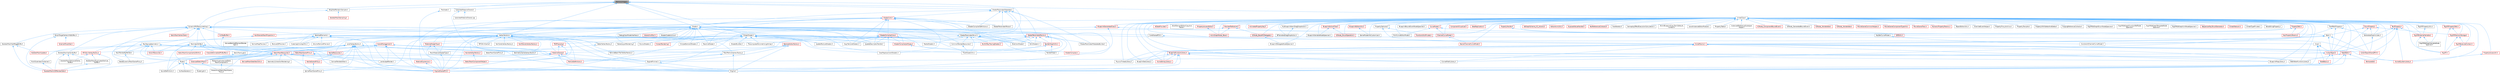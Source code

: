 digraph "MemoryImage.h"
{
 // INTERACTIVE_SVG=YES
 // LATEX_PDF_SIZE
  bgcolor="transparent";
  edge [fontname=Helvetica,fontsize=10,labelfontname=Helvetica,labelfontsize=10];
  node [fontname=Helvetica,fontsize=10,shape=box,height=0.2,width=0.4];
  Node1 [id="Node000001",label="MemoryImage.h",height=0.2,width=0.4,color="gray40", fillcolor="grey60", style="filled", fontcolor="black",tooltip=" "];
  Node1 -> Node2 [id="edge1_Node000001_Node000002",dir="back",color="steelblue1",style="solid",tooltip=" "];
  Node2 [id="Node000002",label="DynamicRHIResourceArray.h",height=0.2,width=0.4,color="grey40", fillcolor="white", style="filled",URL="$d7/d60/DynamicRHIResourceArray_8h.html",tooltip=" "];
  Node2 -> Node3 [id="edge2_Node000002_Node000003",dir="back",color="steelblue1",style="solid",tooltip=" "];
  Node3 [id="Node000003",label="BatchedElements.h",height=0.2,width=0.4,color="grey40", fillcolor="white", style="filled",URL="$d5/dde/BatchedElements_8h.html",tooltip=" "];
  Node3 -> Node4 [id="edge3_Node000003_Node000004",dir="back",color="steelblue1",style="solid",tooltip=" "];
  Node4 [id="Node000004",label="CanvasBatchedElementRender\lItem.h",height=0.2,width=0.4,color="grey40", fillcolor="white", style="filled",URL="$d4/d4b/CanvasBatchedElementRenderItem_8h.html",tooltip=" "];
  Node3 -> Node5 [id="edge4_Node000003_Node000005",dir="back",color="steelblue1",style="solid",tooltip=" "];
  Node5 [id="Node000005",label="CubemapUnwrapUtils.h",height=0.2,width=0.4,color="grey40", fillcolor="white", style="filled",URL="$dd/d68/CubemapUnwrapUtils_8h.html",tooltip=" "];
  Node3 -> Node6 [id="edge5_Node000003_Node000006",dir="back",color="steelblue1",style="solid",tooltip=" "];
  Node6 [id="Node000006",label="Engine.h",height=0.2,width=0.4,color="grey40", fillcolor="white", style="filled",URL="$d1/d34/Public_2Engine_8h.html",tooltip=" "];
  Node3 -> Node7 [id="edge6_Node000003_Node000007",dir="back",color="steelblue1",style="solid",tooltip=" "];
  Node7 [id="Node000007",label="EngineMinimal.h",height=0.2,width=0.4,color="grey40", fillcolor="white", style="filled",URL="$d0/d2c/EngineMinimal_8h.html",tooltip=" "];
  Node7 -> Node6 [id="edge7_Node000007_Node000006",dir="back",color="steelblue1",style="solid",tooltip=" "];
  Node3 -> Node8 [id="edge8_Node000003_Node000008",dir="back",color="steelblue1",style="solid",tooltip=" "];
  Node8 [id="Node000008",label="EngineSharedPCH.h",height=0.2,width=0.4,color="red", fillcolor="#FFF0F0", style="filled",URL="$dc/dbb/EngineSharedPCH_8h.html",tooltip=" "];
  Node3 -> Node10 [id="edge9_Node000003_Node000010",dir="back",color="steelblue1",style="solid",tooltip=" "];
  Node10 [id="Node000010",label="NormalMapPreview.h",height=0.2,width=0.4,color="grey40", fillcolor="white", style="filled",URL="$d2/dbe/NormalMapPreview_8h.html",tooltip=" "];
  Node3 -> Node11 [id="edge10_Node000003_Node000011",dir="back",color="steelblue1",style="solid",tooltip=" "];
  Node11 [id="Node000011",label="ParticleDefinitions.h",height=0.2,width=0.4,color="red", fillcolor="#FFF0F0", style="filled",URL="$db/dde/ParticleDefinitions_8h.html",tooltip=" "];
  Node3 -> Node13 [id="edge11_Node000003_Node000013",dir="back",color="steelblue1",style="solid",tooltip=" "];
  Node13 [id="Node000013",label="SceneManagement.h",height=0.2,width=0.4,color="red", fillcolor="#FFF0F0", style="filled",URL="$de/db9/SceneManagement_8h.html",tooltip=" "];
  Node13 -> Node6 [id="edge12_Node000013_Node000006",dir="back",color="steelblue1",style="solid",tooltip=" "];
  Node13 -> Node7 [id="edge13_Node000013_Node000007",dir="back",color="steelblue1",style="solid",tooltip=" "];
  Node13 -> Node8 [id="edge14_Node000013_Node000008",dir="back",color="steelblue1",style="solid",tooltip=" "];
  Node13 -> Node39 [id="edge15_Node000013_Node000039",dir="back",color="steelblue1",style="solid",tooltip=" "];
  Node39 [id="Node000039",label="LandscapeRender.h",height=0.2,width=0.4,color="grey40", fillcolor="white", style="filled",URL="$df/d67/LandscapeRender_8h.html",tooltip=" "];
  Node13 -> Node47 [id="edge16_Node000013_Node000047",dir="back",color="steelblue1",style="solid",tooltip=" "];
  Node47 [id="Node000047",label="MeshParticleVertexFactory.h",height=0.2,width=0.4,color="grey40", fillcolor="white", style="filled",URL="$d5/d83/MeshParticleVertexFactory_8h.html",tooltip=" "];
  Node47 -> Node6 [id="edge17_Node000047_Node000006",dir="back",color="steelblue1",style="solid",tooltip=" "];
  Node47 -> Node7 [id="edge18_Node000047_Node000007",dir="back",color="steelblue1",style="solid",tooltip=" "];
  Node47 -> Node11 [id="edge19_Node000047_Node000011",dir="back",color="steelblue1",style="solid",tooltip=" "];
  Node13 -> Node48 [id="edge20_Node000013_Node000048",dir="back",color="steelblue1",style="solid",tooltip=" "];
  Node48 [id="Node000048",label="NaniteResources.h",height=0.2,width=0.4,color="red", fillcolor="#FFF0F0", style="filled",URL="$d7/d8b/NaniteResources_8h.html",tooltip=" "];
  Node48 -> Node49 [id="edge21_Node000048_Node000049",dir="back",color="steelblue1",style="solid",tooltip=" "];
  Node49 [id="Node000049",label="NaniteSceneProxy.h",height=0.2,width=0.4,color="red", fillcolor="#FFF0F0", style="filled",URL="$de/dae/NaniteSceneProxy_8h.html",tooltip=" "];
  Node49 -> Node52 [id="edge22_Node000049_Node000052",dir="back",color="steelblue1",style="solid",tooltip=" "];
  Node52 [id="Node000052",label="SplineMeshSceneProxy.h",height=0.2,width=0.4,color="grey40", fillcolor="white", style="filled",URL="$dd/dcb/SplineMeshSceneProxy_8h.html",tooltip=" "];
  Node13 -> Node11 [id="edge23_Node000013_Node000011",dir="back",color="steelblue1",style="solid",tooltip=" "];
  Node13 -> Node61 [id="edge24_Node000013_Node000061",dir="back",color="steelblue1",style="solid",tooltip=" "];
  Node61 [id="Node000061",label="StaticMeshResources.h",height=0.2,width=0.4,color="red", fillcolor="#FFF0F0", style="filled",URL="$d0/db7/StaticMeshResources_8h.html",tooltip=" "];
  Node61 -> Node62 [id="edge25_Node000061_Node000062",dir="back",color="steelblue1",style="solid",tooltip=" "];
  Node62 [id="Node000062",label="CanvasRendererItem.h",height=0.2,width=0.4,color="grey40", fillcolor="white", style="filled",URL="$d7/d93/CanvasRendererItem_8h.html",tooltip=" "];
  Node61 -> Node63 [id="edge26_Node000061_Node000063",dir="back",color="steelblue1",style="solid",tooltip=" "];
  Node63 [id="Node000063",label="DerivedMeshDataTaskUtils.h",height=0.2,width=0.4,color="red", fillcolor="#FFF0F0", style="filled",URL="$d2/d98/DerivedMeshDataTaskUtils_8h.html",tooltip=" "];
  Node61 -> Node139 [id="edge27_Node000061_Node000139",dir="back",color="steelblue1",style="solid",tooltip=" "];
  Node139 [id="Node000139",label="GeometryCollectionRendering.h",height=0.2,width=0.4,color="grey40", fillcolor="white", style="filled",URL="$dc/d68/GeometryCollectionRendering_8h.html",tooltip=" "];
  Node61 -> Node140 [id="edge28_Node000061_Node000140",dir="back",color="steelblue1",style="solid",tooltip=" "];
  Node140 [id="Node000140",label="HierarchicalInstancedStatic\lMeshComponent.h",height=0.2,width=0.4,color="grey40", fillcolor="white", style="filled",URL="$d3/ddb/HierarchicalInstancedStaticMeshComponent_8h.html",tooltip=" "];
  Node140 -> Node42 [id="edge29_Node000140_Node000042",dir="back",color="steelblue1",style="solid",tooltip=" "];
  Node42 [id="Node000042",label="HierarchicalStaticMeshScene\lProxy.h",height=0.2,width=0.4,color="grey40", fillcolor="white", style="filled",URL="$d3/d4d/HierarchicalStaticMeshSceneProxy_8h.html",tooltip=" "];
  Node61 -> Node42 [id="edge30_Node000061_Node000042",dir="back",color="steelblue1",style="solid",tooltip=" "];
  Node61 -> Node41 [id="edge31_Node000061_Node000041",dir="back",color="steelblue1",style="solid",tooltip=" "];
  Node41 [id="Node000041",label="InstancedStaticMesh.h",height=0.2,width=0.4,color="red", fillcolor="#FFF0F0", style="filled",URL="$dd/d89/InstancedStaticMesh_8h.html",tooltip=" "];
  Node41 -> Node42 [id="edge32_Node000041_Node000042",dir="back",color="steelblue1",style="solid",tooltip=" "];
  Node61 -> Node39 [id="edge33_Node000061_Node000039",dir="back",color="steelblue1",style="solid",tooltip=" "];
  Node61 -> Node147 [id="edge34_Node000061_Node000147",dir="back",color="steelblue1",style="solid",tooltip=" "];
  Node147 [id="Node000147",label="Model.h",height=0.2,width=0.4,color="grey40", fillcolor="white", style="filled",URL="$dd/d63/Public_2Model_8h.html",tooltip=" "];
  Node147 -> Node6 [id="edge35_Node000147_Node000006",dir="back",color="steelblue1",style="solid",tooltip=" "];
  Node147 -> Node8 [id="edge36_Node000147_Node000008",dir="back",color="steelblue1",style="solid",tooltip=" "];
  Node147 -> Node148 [id="edge37_Node000147_Node000148",dir="back",color="steelblue1",style="solid",tooltip=" "];
  Node148 [id="Node000148",label="ModelLight.h",height=0.2,width=0.4,color="grey40", fillcolor="white", style="filled",URL="$d2/d80/ModelLight_8h.html",tooltip=" "];
  Node147 -> Node149 [id="edge38_Node000147_Node000149",dir="back",color="steelblue1",style="solid",tooltip=" "];
  Node149 [id="Node000149",label="SoundDefinitions.h",height=0.2,width=0.4,color="grey40", fillcolor="white", style="filled",URL="$d4/da9/SoundDefinitions_8h.html",tooltip=" "];
  Node147 -> Node150 [id="edge39_Node000147_Node000150",dir="back",color="steelblue1",style="solid",tooltip=" "];
  Node150 [id="Node000150",label="SurfaceIterators.h",height=0.2,width=0.4,color="grey40", fillcolor="white", style="filled",URL="$da/de6/SurfaceIterators_8h.html",tooltip=" "];
  Node61 -> Node151 [id="edge40_Node000061_Node000151",dir="back",color="steelblue1",style="solid",tooltip=" "];
  Node151 [id="Node000151",label="SkeletalMeshLODRenderData.h",height=0.2,width=0.4,color="red", fillcolor="#FFF0F0", style="filled",URL="$d0/d5a/SkeletalMeshLODRenderData_8h.html",tooltip=" "];
  Node61 -> Node52 [id="edge41_Node000061_Node000052",dir="back",color="steelblue1",style="solid",tooltip=" "];
  Node61 -> Node51 [id="edge42_Node000061_Node000051",dir="back",color="steelblue1",style="solid",tooltip=" "];
  Node51 [id="Node000051",label="StaticMeshComponentHelper.h",height=0.2,width=0.4,color="red", fillcolor="#FFF0F0", style="filled",URL="$dc/dc1/StaticMeshComponentHelper_8h.html",tooltip=" "];
  Node13 -> Node160 [id="edge43_Node000013_Node000160",dir="back",color="steelblue1",style="solid",tooltip=" "];
  Node160 [id="Node000160",label="StaticMeshSceneProxy.h",height=0.2,width=0.4,color="red", fillcolor="#FFF0F0", style="filled",URL="$d8/d6d/StaticMeshSceneProxy_8h.html",tooltip=" "];
  Node160 -> Node41 [id="edge44_Node000160_Node000041",dir="back",color="steelblue1",style="solid",tooltip=" "];
  Node160 -> Node39 [id="edge45_Node000160_Node000039",dir="back",color="steelblue1",style="solid",tooltip=" "];
  Node160 -> Node52 [id="edge46_Node000160_Node000052",dir="back",color="steelblue1",style="solid",tooltip=" "];
  Node160 -> Node51 [id="edge47_Node000160_Node000051",dir="back",color="steelblue1",style="solid",tooltip=" "];
  Node3 -> Node161 [id="edge48_Node000003_Node000161",dir="back",color="steelblue1",style="solid",tooltip=" "];
  Node161 [id="Node000161",label="Texture2DPreview.h",height=0.2,width=0.4,color="grey40", fillcolor="white", style="filled",URL="$d7/d83/Texture2DPreview_8h.html",tooltip=" "];
  Node3 -> Node162 [id="edge49_Node000003_Node000162",dir="back",color="steelblue1",style="solid",tooltip=" "];
  Node162 [id="Node000162",label="VolumeTexturePreview.h",height=0.2,width=0.4,color="grey40", fillcolor="white", style="filled",URL="$d5/df0/VolumeTexturePreview_8h.html",tooltip=" "];
  Node2 -> Node163 [id="edge50_Node000002_Node000163",dir="back",color="steelblue1",style="solid",tooltip=" "];
  Node163 [id="Node000163",label="Core.h",height=0.2,width=0.4,color="grey40", fillcolor="white", style="filled",URL="$d6/dd7/Core_8h.html",tooltip=" "];
  Node163 -> Node164 [id="edge51_Node000163_Node000164",dir="back",color="steelblue1",style="solid",tooltip=" "];
  Node164 [id="Node000164",label="CoreUObject.h",height=0.2,width=0.4,color="red", fillcolor="#FFF0F0", style="filled",URL="$d0/ded/CoreUObject_8h.html",tooltip=" "];
  Node164 -> Node6 [id="edge52_Node000164_Node000006",dir="back",color="steelblue1",style="solid",tooltip=" "];
  Node164 -> Node7 [id="edge53_Node000164_Node000007",dir="back",color="steelblue1",style="solid",tooltip=" "];
  Node164 -> Node165 [id="edge54_Node000164_Node000165",dir="back",color="steelblue1",style="solid",tooltip=" "];
  Node165 [id="Node000165",label="SlateBasics.h",height=0.2,width=0.4,color="red", fillcolor="#FFF0F0", style="filled",URL="$da/d2f/SlateBasics_8h.html",tooltip=" "];
  Node165 -> Node6 [id="edge55_Node000165_Node000006",dir="back",color="steelblue1",style="solid",tooltip=" "];
  Node163 -> Node6 [id="edge56_Node000163_Node000006",dir="back",color="steelblue1",style="solid",tooltip=" "];
  Node163 -> Node165 [id="edge57_Node000163_Node000165",dir="back",color="steelblue1",style="solid",tooltip=" "];
  Node2 -> Node169 [id="edge58_Node000002_Node000169",dir="back",color="steelblue1",style="solid",tooltip=" "];
  Node169 [id="Node000169",label="CoreSharedPCH.h",height=0.2,width=0.4,color="grey40", fillcolor="white", style="filled",URL="$d8/de5/CoreSharedPCH_8h.html",tooltip=" "];
  Node169 -> Node170 [id="edge59_Node000169_Node000170",dir="back",color="steelblue1",style="solid",tooltip=" "];
  Node170 [id="Node000170",label="CoreUObjectSharedPCH.h",height=0.2,width=0.4,color="red", fillcolor="#FFF0F0", style="filled",URL="$de/d2f/CoreUObjectSharedPCH_8h.html",tooltip=" "];
  Node2 -> Node147 [id="edge60_Node000002_Node000147",dir="back",color="steelblue1",style="solid",tooltip=" "];
  Node2 -> Node172 [id="edge61_Node000002_Node000172",dir="back",color="steelblue1",style="solid",tooltip=" "];
  Node172 [id="Node000172",label="MorphTargetVertexInfoBuffers.h",height=0.2,width=0.4,color="grey40", fillcolor="white", style="filled",URL="$d5/d15/MorphTargetVertexInfoBuffers_8h.html",tooltip=" "];
  Node172 -> Node173 [id="edge62_Node000172_Node000173",dir="back",color="steelblue1",style="solid",tooltip=" "];
  Node173 [id="Node000173",label="ExternalMorphSet.h",height=0.2,width=0.4,color="red", fillcolor="#FFF0F0", style="filled",URL="$d4/dc7/ExternalMorphSet_8h.html",tooltip=" "];
  Node172 -> Node151 [id="edge63_Node000172_Node000151",dir="back",color="steelblue1",style="solid",tooltip=" "];
  Node2 -> Node178 [id="edge64_Node000002_Node000178",dir="back",color="steelblue1",style="solid",tooltip=" "];
  Node178 [id="Node000178",label="PrecomputedVolumetricLightmap.h",height=0.2,width=0.4,color="grey40", fillcolor="white", style="filled",URL="$d8/d75/PrecomputedVolumetricLightmap_8h.html",tooltip=" "];
  Node2 -> Node179 [id="edge65_Node000002_Node000179",dir="back",color="steelblue1",style="solid",tooltip=" "];
  Node179 [id="Node000179",label="RawIndexBuffer.h",height=0.2,width=0.4,color="grey40", fillcolor="white", style="filled",URL="$d2/d1c/RawIndexBuffer_8h.html",tooltip=" "];
  Node179 -> Node180 [id="edge66_Node000179_Node000180",dir="back",color="steelblue1",style="solid",tooltip=" "];
  Node180 [id="Node000180",label="ChaosDeformableGPUBuffers.h",height=0.2,width=0.4,color="red", fillcolor="#FFF0F0", style="filled",URL="$dd/d22/ChaosDeformableGPUBuffers_8h.html",tooltip=" "];
  Node179 -> Node6 [id="edge67_Node000179_Node000006",dir="back",color="steelblue1",style="solid",tooltip=" "];
  Node179 -> Node7 [id="edge68_Node000179_Node000007",dir="back",color="steelblue1",style="solid",tooltip=" "];
  Node179 -> Node8 [id="edge69_Node000179_Node000008",dir="back",color="steelblue1",style="solid",tooltip=" "];
  Node179 -> Node147 [id="edge70_Node000179_Node000147",dir="back",color="steelblue1",style="solid",tooltip=" "];
  Node179 -> Node187 [id="edge71_Node000179_Node000187",dir="back",color="steelblue1",style="solid",tooltip=" "];
  Node187 [id="Node000187",label="MultiSizeIndexContainer.h",height=0.2,width=0.4,color="grey40", fillcolor="white", style="filled",URL="$de/d75/MultiSizeIndexContainer_8h.html",tooltip=" "];
  Node187 -> Node151 [id="edge72_Node000187_Node000151",dir="back",color="steelblue1",style="solid",tooltip=" "];
  Node179 -> Node149 [id="edge73_Node000179_Node000149",dir="back",color="steelblue1",style="solid",tooltip=" "];
  Node179 -> Node188 [id="edge74_Node000179_Node000188",dir="back",color="steelblue1",style="solid",tooltip=" "];
  Node188 [id="Node000188",label="StaticMeshComponentLODInfo.h",height=0.2,width=0.4,color="red", fillcolor="#FFF0F0", style="filled",URL="$d0/ddc/StaticMeshComponentLODInfo_8h.html",tooltip=" "];
  Node179 -> Node189 [id="edge75_Node000179_Node000189",dir="back",color="steelblue1",style="solid",tooltip=" "];
  Node189 [id="Node000189",label="StaticMeshLight.h",height=0.2,width=0.4,color="grey40", fillcolor="white", style="filled",URL="$d0/d77/StaticMeshLight_8h.html",tooltip=" "];
  Node189 -> Node41 [id="edge76_Node000189_Node000041",dir="back",color="steelblue1",style="solid",tooltip=" "];
  Node179 -> Node61 [id="edge77_Node000179_Node000061",dir="back",color="steelblue1",style="solid",tooltip=" "];
  Node2 -> Node190 [id="edge78_Node000002_Node000190",dir="back",color="steelblue1",style="solid",tooltip=" "];
  Node190 [id="Node000190",label="RayTracingGeometry.h",height=0.2,width=0.4,color="grey40", fillcolor="white", style="filled",URL="$d6/d83/RayTracingGeometry_8h.html",tooltip=" "];
  Node190 -> Node65 [id="edge79_Node000190_Node000065",dir="back",color="steelblue1",style="solid",tooltip=" "];
  Node65 [id="Node000065",label="BaseDynamicMeshSceneProxy.h",height=0.2,width=0.4,color="grey40", fillcolor="white", style="filled",URL="$d2/dee/BaseDynamicMeshSceneProxy_8h.html",tooltip=" "];
  Node190 -> Node191 [id="edge80_Node000190_Node000191",dir="back",color="steelblue1",style="solid",tooltip=" "];
  Node191 [id="Node000191",label="GroomResources.h",height=0.2,width=0.4,color="red", fillcolor="#FFF0F0", style="filled",URL="$d0/d70/GroomResources_8h.html",tooltip=" "];
  Node190 -> Node41 [id="edge81_Node000190_Node000041",dir="back",color="steelblue1",style="solid",tooltip=" "];
  Node190 -> Node78 [id="edge82_Node000190_Node000078",dir="back",color="steelblue1",style="solid",tooltip=" "];
  Node78 [id="Node000078",label="MeshRenderBufferSet.h",height=0.2,width=0.4,color="grey40", fillcolor="white", style="filled",URL="$de/dc2/MeshRenderBufferSet_8h.html",tooltip=" "];
  Node78 -> Node65 [id="edge83_Node000078_Node000065",dir="back",color="steelblue1",style="solid",tooltip=" "];
  Node190 -> Node49 [id="edge84_Node000190_Node000049",dir="back",color="steelblue1",style="solid",tooltip=" "];
  Node190 -> Node198 [id="edge85_Node000190_Node000198",dir="back",color="steelblue1",style="solid",tooltip=" "];
  Node198 [id="Node000198",label="SkeletalMeshUpdate.h",height=0.2,width=0.4,color="red", fillcolor="#FFF0F0", style="filled",URL="$df/d79/SkeletalMeshUpdate_8h.html",tooltip=" "];
  Node190 -> Node61 [id="edge86_Node000190_Node000061",dir="back",color="steelblue1",style="solid",tooltip=" "];
  Node190 -> Node160 [id="edge87_Node000190_Node000160",dir="back",color="steelblue1",style="solid",tooltip=" "];
  Node190 -> Node199 [id="edge88_Node000190_Node000199",dir="back",color="steelblue1",style="solid",tooltip=" "];
  Node199 [id="Node000199",label="WaterMeshSceneProxy.h",height=0.2,width=0.4,color="grey40", fillcolor="white", style="filled",URL="$d2/d6c/WaterMeshSceneProxy_8h.html",tooltip=" "];
  Node2 -> Node200 [id="edge89_Node000002_Node000200",dir="back",color="steelblue1",style="solid",tooltip=" "];
  Node200 [id="Node000200",label="SkeletalMeshHalfEdgeBuffer.h",height=0.2,width=0.4,color="grey40", fillcolor="white", style="filled",URL="$d8/df4/SkeletalMeshHalfEdgeBuffer_8h.html",tooltip=" "];
  Node200 -> Node151 [id="edge90_Node000200_Node000151",dir="back",color="steelblue1",style="solid",tooltip=" "];
  Node200 -> Node198 [id="edge91_Node000200_Node000198",dir="back",color="steelblue1",style="solid",tooltip=" "];
  Node2 -> Node201 [id="edge92_Node000002_Node000201",dir="back",color="steelblue1",style="solid",tooltip=" "];
  Node201 [id="Node000201",label="SkeletalMeshVertexBuffer.h",height=0.2,width=0.4,color="grey40", fillcolor="white", style="filled",URL="$d1/d09/SkeletalMeshVertexBuffer_8h.html",tooltip=" "];
  Node201 -> Node202 [id="edge93_Node000201_Node000202",dir="back",color="steelblue1",style="solid",tooltip=" "];
  Node202 [id="Node000202",label="SkeletalMeshAttributeVertex\lBuffer.h",height=0.2,width=0.4,color="grey40", fillcolor="white", style="filled",URL="$de/d6e/SkeletalMeshAttributeVertexBuffer_8h.html",tooltip=" "];
  Node201 -> Node203 [id="edge94_Node000201_Node000203",dir="back",color="steelblue1",style="solid",tooltip=" "];
  Node203 [id="Node000203",label="SkeletalMeshDuplicatedVertices\lBuffer.h",height=0.2,width=0.4,color="grey40", fillcolor="white", style="filled",URL="$d6/da7/SkeletalMeshDuplicatedVerticesBuffer_8h.html",tooltip=" "];
  Node203 -> Node151 [id="edge95_Node000203_Node000151",dir="back",color="steelblue1",style="solid",tooltip=" "];
  Node201 -> Node151 [id="edge96_Node000201_Node000151",dir="back",color="steelblue1",style="solid",tooltip=" "];
  Node2 -> Node61 [id="edge97_Node000002_Node000061",dir="back",color="steelblue1",style="solid",tooltip=" "];
  Node2 -> Node204 [id="edge98_Node000002_Node000204",dir="back",color="steelblue1",style="solid",tooltip=" "];
  Node204 [id="Node000204",label="StaticMeshVertexData.h",height=0.2,width=0.4,color="red", fillcolor="#FFF0F0", style="filled",URL="$d0/d60/StaticMeshVertexData_8h.html",tooltip=" "];
  Node2 -> Node213 [id="edge99_Node000002_Node000213",dir="back",color="steelblue1",style="solid",tooltip=" "];
  Node213 [id="Node000213",label="UnifiedBuffer.h",height=0.2,width=0.4,color="red", fillcolor="#FFF0F0", style="filled",URL="$d3/d39/UnifiedBuffer_8h.html",tooltip=" "];
  Node213 -> Node48 [id="edge100_Node000213_Node000048",dir="back",color="steelblue1",style="solid",tooltip=" "];
  Node2 -> Node214 [id="edge101_Node000002_Node000214",dir="back",color="steelblue1",style="solid",tooltip=" "];
  Node214 [id="Node000214",label="WaterVertexFactory.h",height=0.2,width=0.4,color="grey40", fillcolor="white", style="filled",URL="$da/da0/WaterVertexFactory_8h.html",tooltip=" "];
  Node214 -> Node199 [id="edge102_Node000214_Node000199",dir="back",color="steelblue1",style="solid",tooltip=" "];
  Node1 -> Node215 [id="edge103_Node000001_Node000215",dir="back",color="steelblue1",style="solid",tooltip=" "];
  Node215 [id="Node000215",label="GlobalShader.h",height=0.2,width=0.4,color="grey40", fillcolor="white", style="filled",URL="$db/de3/GlobalShader_8h.html",tooltip=" "];
  Node215 -> Node216 [id="edge104_Node000215_Node000216",dir="back",color="steelblue1",style="solid",tooltip=" "];
  Node216 [id="Node000216",label="BinkShaders.h",height=0.2,width=0.4,color="grey40", fillcolor="white", style="filled",URL="$d8/d97/BinkShaders_8h.html",tooltip=" "];
  Node215 -> Node217 [id="edge105_Node000215_Node000217",dir="back",color="steelblue1",style="solid",tooltip=" "];
  Node217 [id="Node000217",label="BuiltInRayTracingShaders.h",height=0.2,width=0.4,color="red", fillcolor="#FFF0F0", style="filled",URL="$d4/d9b/BuiltInRayTracingShaders_8h.html",tooltip=" "];
  Node215 -> Node219 [id="edge106_Node000215_Node000219",dir="back",color="steelblue1",style="solid",tooltip=" "];
  Node219 [id="Node000219",label="ClearReplacementShaders.h",height=0.2,width=0.4,color="grey40", fillcolor="white", style="filled",URL="$d9/d4e/ClearReplacementShaders_8h.html",tooltip=" "];
  Node215 -> Node220 [id="edge107_Node000215_Node000220",dir="back",color="steelblue1",style="solid",tooltip=" "];
  Node220 [id="Node000220",label="CommonRenderResources.h",height=0.2,width=0.4,color="grey40", fillcolor="white", style="filled",URL="$d3/d27/CommonRenderResources_8h.html",tooltip=" "];
  Node220 -> Node221 [id="edge108_Node000220_Node000221",dir="back",color="steelblue1",style="solid",tooltip=" "];
  Node221 [id="Node000221",label="PixelShaderUtils.h",height=0.2,width=0.4,color="grey40", fillcolor="white", style="filled",URL="$d1/dc7/PixelShaderUtils_8h.html",tooltip=" "];
  Node215 -> Node222 [id="edge109_Node000215_Node000222",dir="back",color="steelblue1",style="solid",tooltip=" "];
  Node222 [id="Node000222",label="CopyTextureShaders.h",height=0.2,width=0.4,color="grey40", fillcolor="white", style="filled",URL="$dc/d7f/CopyTextureShaders_8h.html",tooltip=" "];
  Node215 -> Node5 [id="edge110_Node000215_Node000005",dir="back",color="steelblue1",style="solid",tooltip=" "];
  Node215 -> Node8 [id="edge111_Node000215_Node000008",dir="back",color="steelblue1",style="solid",tooltip=" "];
  Node215 -> Node223 [id="edge112_Node000215_Node000223",dir="back",color="steelblue1",style="solid",tooltip=" "];
  Node223 [id="Node000223",label="MaterialShaderType.h",height=0.2,width=0.4,color="red", fillcolor="#FFF0F0", style="filled",URL="$d9/d8e/MaterialShaderType_8h.html",tooltip=" "];
  Node223 -> Node8 [id="edge113_Node000223_Node000008",dir="back",color="steelblue1",style="solid",tooltip=" "];
  Node223 -> Node224 [id="edge114_Node000223_Node000224",dir="back",color="steelblue1",style="solid",tooltip=" "];
  Node224 [id="Node000224",label="MeshMaterialShaderType.h",height=0.2,width=0.4,color="grey40", fillcolor="white", style="filled",URL="$d1/d45/MeshMaterialShaderType_8h.html",tooltip=" "];
  Node224 -> Node8 [id="edge115_Node000224_Node000008",dir="back",color="steelblue1",style="solid",tooltip=" "];
  Node215 -> Node225 [id="edge116_Node000215_Node000225",dir="back",color="steelblue1",style="solid",tooltip=" "];
  Node225 [id="Node000225",label="MediaShaders.h",height=0.2,width=0.4,color="grey40", fillcolor="white", style="filled",URL="$de/dcb/MediaShaders_8h.html",tooltip=" "];
  Node215 -> Node226 [id="edge117_Node000215_Node000226",dir="back",color="steelblue1",style="solid",tooltip=" "];
  Node226 [id="Node000226",label="OculusShaders.h",height=0.2,width=0.4,color="grey40", fillcolor="white", style="filled",URL="$d5/d66/OculusShaders_8h.html",tooltip=" "];
  Node215 -> Node227 [id="edge118_Node000215_Node000227",dir="back",color="steelblue1",style="solid",tooltip=" "];
  Node227 [id="Node000227",label="OneColorShader.h",height=0.2,width=0.4,color="grey40", fillcolor="white", style="filled",URL="$dc/d2c/OneColorShader_8h.html",tooltip=" "];
  Node215 -> Node221 [id="edge119_Node000215_Node000221",dir="back",color="steelblue1",style="solid",tooltip=" "];
  Node215 -> Node178 [id="edge120_Node000215_Node000178",dir="back",color="steelblue1",style="solid",tooltip=" "];
  Node215 -> Node228 [id="edge121_Node000215_Node000228",dir="back",color="steelblue1",style="solid",tooltip=" "];
  Node228 [id="Node000228",label="ResolveShader.h",height=0.2,width=0.4,color="grey40", fillcolor="white", style="filled",URL="$d0/d1c/ResolveShader_8h.html",tooltip=" "];
  Node215 -> Node229 [id="edge122_Node000215_Node000229",dir="back",color="steelblue1",style="solid",tooltip=" "];
  Node229 [id="Node000229",label="ScreenRendering.h",height=0.2,width=0.4,color="red", fillcolor="#FFF0F0", style="filled",URL="$d8/d7a/ScreenRendering_8h.html",tooltip=" "];
  Node215 -> Node231 [id="edge123_Node000215_Node000231",dir="back",color="steelblue1",style="solid",tooltip=" "];
  Node231 [id="Node000231",label="ShaderBundles.h",height=0.2,width=0.4,color="grey40", fillcolor="white", style="filled",URL="$d9/d8b/ShaderBundles_8h.html",tooltip=" "];
  Node215 -> Node232 [id="edge124_Node000215_Node000232",dir="back",color="steelblue1",style="solid",tooltip=" "];
  Node232 [id="Node000232",label="SimpleElementShaders.h",height=0.2,width=0.4,color="grey40", fillcolor="white", style="filled",URL="$d3/df4/SimpleElementShaders_8h.html",tooltip=" "];
  Node215 -> Node233 [id="edge125_Node000215_Node000233",dir="back",color="steelblue1",style="solid",tooltip=" "];
  Node233 [id="Node000233",label="StereoLayerRendering.h",height=0.2,width=0.4,color="grey40", fillcolor="white", style="filled",URL="$d9/dee/StereoLayerRendering_8h.html",tooltip=" "];
  Node215 -> Node234 [id="edge126_Node000215_Node000234",dir="back",color="steelblue1",style="solid",tooltip=" "];
  Node234 [id="Node000234",label="UpdateDescriptorHandle.h",height=0.2,width=0.4,color="grey40", fillcolor="white", style="filled",URL="$d4/dfc/UpdateDescriptorHandle_8h.html",tooltip=" "];
  Node215 -> Node235 [id="edge127_Node000215_Node000235",dir="back",color="steelblue1",style="solid",tooltip=" "];
  Node235 [id="Node000235",label="UpdateTextureShaders.h",height=0.2,width=0.4,color="grey40", fillcolor="white", style="filled",URL="$d6/d1e/UpdateTextureShaders_8h.html",tooltip=" "];
  Node1 -> Node236 [id="edge128_Node000001_Node000236",dir="back",color="steelblue1",style="solid",tooltip=" "];
  Node236 [id="Node000236",label="Preshader.h",height=0.2,width=0.4,color="grey40", fillcolor="white", style="filled",URL="$d3/d3d/Preshader_8h.html",tooltip=" "];
  Node236 -> Node237 [id="edge129_Node000236_Node000237",dir="back",color="steelblue1",style="solid",tooltip=" "];
  Node237 [id="Node000237",label="MaterialShared.h",height=0.2,width=0.4,color="red", fillcolor="#FFF0F0", style="filled",URL="$d7/d0b/MaterialShared_8h.html",tooltip=" "];
  Node237 -> Node6 [id="edge130_Node000237_Node000006",dir="back",color="steelblue1",style="solid",tooltip=" "];
  Node237 -> Node7 [id="edge131_Node000237_Node000007",dir="back",color="steelblue1",style="solid",tooltip=" "];
  Node237 -> Node8 [id="edge132_Node000237_Node000008",dir="back",color="steelblue1",style="solid",tooltip=" "];
  Node237 -> Node41 [id="edge133_Node000237_Node000041",dir="back",color="steelblue1",style="solid",tooltip=" "];
  Node237 -> Node39 [id="edge134_Node000237_Node000039",dir="back",color="steelblue1",style="solid",tooltip=" "];
  Node237 -> Node11 [id="edge135_Node000237_Node000011",dir="back",color="steelblue1",style="solid",tooltip=" "];
  Node1 -> Node245 [id="edge136_Node000001_Node000245",dir="back",color="steelblue1",style="solid",tooltip=" "];
  Node245 [id="Node000245",label="Shader.h",height=0.2,width=0.4,color="grey40", fillcolor="white", style="filled",URL="$d2/dac/Shader_8h.html",tooltip=" "];
  Node245 -> Node216 [id="edge137_Node000245_Node000216",dir="back",color="steelblue1",style="solid",tooltip=" "];
  Node245 -> Node219 [id="edge138_Node000245_Node000219",dir="back",color="steelblue1",style="solid",tooltip=" "];
  Node245 -> Node220 [id="edge139_Node000245_Node000220",dir="back",color="steelblue1",style="solid",tooltip=" "];
  Node245 -> Node222 [id="edge140_Node000245_Node000222",dir="back",color="steelblue1",style="solid",tooltip=" "];
  Node245 -> Node5 [id="edge141_Node000245_Node000005",dir="back",color="steelblue1",style="solid",tooltip=" "];
  Node245 -> Node246 [id="edge142_Node000245_Node000246",dir="back",color="steelblue1",style="solid",tooltip=" "];
  Node246 [id="Node000246",label="DebugViewModeInterface.h",height=0.2,width=0.4,color="grey40", fillcolor="white", style="filled",URL="$d9/dfb/DebugViewModeInterface_8h.html",tooltip=" "];
  Node245 -> Node8 [id="edge143_Node000245_Node000008",dir="back",color="steelblue1",style="solid",tooltip=" "];
  Node245 -> Node215 [id="edge144_Node000245_Node000215",dir="back",color="steelblue1",style="solid",tooltip=" "];
  Node245 -> Node247 [id="edge145_Node000245_Node000247",dir="back",color="steelblue1",style="solid",tooltip=" "];
  Node247 [id="Node000247",label="HairStrandsMeshProjection.h",height=0.2,width=0.4,color="red", fillcolor="#FFF0F0", style="filled",URL="$d9/d55/HairStrandsMeshProjection_8h.html",tooltip=" "];
  Node247 -> Node191 [id="edge146_Node000247_Node000191",dir="back",color="steelblue1",style="solid",tooltip=" "];
  Node245 -> Node248 [id="edge147_Node000245_Node000248",dir="back",color="steelblue1",style="solid",tooltip=" "];
  Node248 [id="Node000248",label="InteractiveTool.h",height=0.2,width=0.4,color="red", fillcolor="#FFF0F0", style="filled",URL="$d5/d55/InteractiveTool_8h.html",tooltip=" "];
  Node245 -> Node223 [id="edge148_Node000245_Node000223",dir="back",color="steelblue1",style="solid",tooltip=" "];
  Node245 -> Node237 [id="edge149_Node000245_Node000237",dir="back",color="steelblue1",style="solid",tooltip=" "];
  Node245 -> Node224 [id="edge150_Node000245_Node000224",dir="back",color="steelblue1",style="solid",tooltip=" "];
  Node245 -> Node226 [id="edge151_Node000245_Node000226",dir="back",color="steelblue1",style="solid",tooltip=" "];
  Node245 -> Node227 [id="edge152_Node000245_Node000227",dir="back",color="steelblue1",style="solid",tooltip=" "];
  Node245 -> Node373 [id="edge153_Node000245_Node000373",dir="back",color="steelblue1",style="solid",tooltip=" "];
  Node373 [id="Node000373",label="PSOPrecache.h",height=0.2,width=0.4,color="red", fillcolor="#FFF0F0", style="filled",URL="$d5/d11/PSOPrecache_8h.html",tooltip=" "];
  Node373 -> Node237 [id="edge154_Node000373_Node000237",dir="back",color="steelblue1",style="solid",tooltip=" "];
  Node373 -> Node51 [id="edge155_Node000373_Node000051",dir="back",color="steelblue1",style="solid",tooltip=" "];
  Node245 -> Node221 [id="edge156_Node000245_Node000221",dir="back",color="steelblue1",style="solid",tooltip=" "];
  Node245 -> Node487 [id="edge157_Node000245_Node000487",dir="back",color="steelblue1",style="solid",tooltip=" "];
  Node487 [id="Node000487",label="RenderGraphUtils.h",height=0.2,width=0.4,color="red", fillcolor="#FFF0F0", style="filled",URL="$d6/d45/RenderGraphUtils_8h.html",tooltip=" "];
  Node487 -> Node219 [id="edge158_Node000487_Node000219",dir="back",color="steelblue1",style="solid",tooltip=" "];
  Node487 -> Node221 [id="edge159_Node000487_Node000221",dir="back",color="steelblue1",style="solid",tooltip=" "];
  Node487 -> Node507 [id="edge160_Node000487_Node000507",dir="back",color="steelblue1",style="solid",tooltip=" "];
  Node507 [id="Node000507",label="RenderGraph.h",height=0.2,width=0.4,color="grey40", fillcolor="white", style="filled",URL="$d7/dd9/RenderGraph_8h.html",tooltip=" "];
  Node245 -> Node228 [id="edge161_Node000245_Node000228",dir="back",color="steelblue1",style="solid",tooltip=" "];
  Node245 -> Node229 [id="edge162_Node000245_Node000229",dir="back",color="steelblue1",style="solid",tooltip=" "];
  Node245 -> Node508 [id="edge163_Node000245_Node000508",dir="back",color="steelblue1",style="solid",tooltip=" "];
  Node508 [id="Node000508",label="ShaderCodeArchive.h",height=0.2,width=0.4,color="grey40", fillcolor="white", style="filled",URL="$d4/dfd/ShaderCodeArchive_8h.html",tooltip=" "];
  Node245 -> Node509 [id="edge164_Node000245_Node000509",dir="back",color="steelblue1",style="solid",tooltip=" "];
  Node509 [id="Node000509",label="ShaderCompiler.h",height=0.2,width=0.4,color="red", fillcolor="#FFF0F0", style="filled",URL="$d4/de9/ShaderCompiler_8h.html",tooltip=" "];
  Node245 -> Node512 [id="edge165_Node000245_Node000512",dir="back",color="steelblue1",style="solid",tooltip=" "];
  Node512 [id="Node000512",label="ShaderCompilerJobTypes.h",height=0.2,width=0.4,color="red", fillcolor="#FFF0F0", style="filled",URL="$d4/df1/ShaderCompilerJobTypes_8h.html",tooltip=" "];
  Node512 -> Node509 [id="edge166_Node000512_Node000509",dir="back",color="steelblue1",style="solid",tooltip=" "];
  Node245 -> Node515 [id="edge167_Node000245_Node000515",dir="back",color="steelblue1",style="solid",tooltip=" "];
  Node515 [id="Node000515",label="ShaderParameterStruct.h",height=0.2,width=0.4,color="grey40", fillcolor="white", style="filled",URL="$dc/d10/ShaderParameterStruct_8h.html",tooltip=" "];
  Node515 -> Node216 [id="edge168_Node000515_Node000216",dir="back",color="steelblue1",style="solid",tooltip=" "];
  Node515 -> Node217 [id="edge169_Node000515_Node000217",dir="back",color="steelblue1",style="solid",tooltip=" "];
  Node515 -> Node220 [id="edge170_Node000515_Node000220",dir="back",color="steelblue1",style="solid",tooltip=" "];
  Node515 -> Node225 [id="edge171_Node000515_Node000225",dir="back",color="steelblue1",style="solid",tooltip=" "];
  Node515 -> Node227 [id="edge172_Node000515_Node000227",dir="back",color="steelblue1",style="solid",tooltip=" "];
  Node515 -> Node221 [id="edge173_Node000515_Node000221",dir="back",color="steelblue1",style="solid",tooltip=" "];
  Node515 -> Node178 [id="edge174_Node000515_Node000178",dir="back",color="steelblue1",style="solid",tooltip=" "];
  Node515 -> Node507 [id="edge175_Node000515_Node000507",dir="back",color="steelblue1",style="solid",tooltip=" "];
  Node515 -> Node487 [id="edge176_Node000515_Node000487",dir="back",color="steelblue1",style="solid",tooltip=" "];
  Node245 -> Node232 [id="edge177_Node000245_Node000232",dir="back",color="steelblue1",style="solid",tooltip=" "];
  Node245 -> Node233 [id="edge178_Node000245_Node000233",dir="back",color="steelblue1",style="solid",tooltip=" "];
  Node245 -> Node234 [id="edge179_Node000245_Node000234",dir="back",color="steelblue1",style="solid",tooltip=" "];
  Node245 -> Node235 [id="edge180_Node000245_Node000235",dir="back",color="steelblue1",style="solid",tooltip=" "];
  Node245 -> Node516 [id="edge181_Node000245_Node000516",dir="back",color="steelblue1",style="solid",tooltip=" "];
  Node516 [id="Node000516",label="VertexFactory.h",height=0.2,width=0.4,color="grey40", fillcolor="white", style="filled",URL="$d8/dc4/VertexFactory_8h.html",tooltip=" "];
  Node516 -> Node8 [id="edge182_Node000516_Node000008",dir="back",color="steelblue1",style="solid",tooltip=" "];
  Node516 -> Node517 [id="edge183_Node000516_Node000517",dir="back",color="steelblue1",style="solid",tooltip=" "];
  Node517 [id="Node000517",label="GPUSkinCache.h",height=0.2,width=0.4,color="grey40", fillcolor="white", style="filled",URL="$d0/d2d/GPUSkinCache_8h.html",tooltip=" "];
  Node516 -> Node469 [id="edge184_Node000516_Node000469",dir="back",color="steelblue1",style="solid",tooltip=" "];
  Node469 [id="Node000469",label="GPUSkinVertexFactory.h",height=0.2,width=0.4,color="red", fillcolor="#FFF0F0", style="filled",URL="$db/dcc/GPUSkinVertexFactory_8h.html",tooltip=" "];
  Node469 -> Node202 [id="edge185_Node000469_Node000202",dir="back",color="steelblue1",style="solid",tooltip=" "];
  Node469 -> Node203 [id="edge186_Node000469_Node000203",dir="back",color="steelblue1",style="solid",tooltip=" "];
  Node469 -> Node151 [id="edge187_Node000469_Node000151",dir="back",color="steelblue1",style="solid",tooltip=" "];
  Node516 -> Node518 [id="edge188_Node000516_Node000518",dir="back",color="steelblue1",style="solid",tooltip=" "];
  Node518 [id="Node000518",label="GeometryCacheVertexFactory.h",height=0.2,width=0.4,color="grey40", fillcolor="white", style="filled",URL="$d2/d40/GeometryCacheVertexFactory_8h.html",tooltip=" "];
  Node516 -> Node519 [id="edge189_Node000516_Node000519",dir="back",color="steelblue1",style="solid",tooltip=" "];
  Node519 [id="Node000519",label="HairCardsVertexFactory.h",height=0.2,width=0.4,color="grey40", fillcolor="white", style="filled",URL="$de/d8e/HairCardsVertexFactory_8h.html",tooltip=" "];
  Node516 -> Node520 [id="edge190_Node000516_Node000520",dir="back",color="steelblue1",style="solid",tooltip=" "];
  Node520 [id="Node000520",label="HairStrandsVertexFactory.h",height=0.2,width=0.4,color="red", fillcolor="#FFF0F0", style="filled",URL="$d0/d1c/HairStrandsVertexFactory_8h.html",tooltip=" "];
  Node516 -> Node41 [id="edge191_Node000516_Node000041",dir="back",color="steelblue1",style="solid",tooltip=" "];
  Node516 -> Node39 [id="edge192_Node000516_Node000039",dir="back",color="steelblue1",style="solid",tooltip=" "];
  Node516 -> Node522 [id="edge193_Node000516_Node000522",dir="back",color="steelblue1",style="solid",tooltip=" "];
  Node522 [id="Node000522",label="LocalVertexFactory.h",height=0.2,width=0.4,color="grey40", fillcolor="white", style="filled",URL="$d7/dd9/LocalVertexFactory_8h.html",tooltip=" "];
  Node522 -> Node62 [id="edge194_Node000522_Node000062",dir="back",color="steelblue1",style="solid",tooltip=" "];
  Node522 -> Node6 [id="edge195_Node000522_Node000006",dir="back",color="steelblue1",style="solid",tooltip=" "];
  Node522 -> Node8 [id="edge196_Node000522_Node000008",dir="back",color="steelblue1",style="solid",tooltip=" "];
  Node522 -> Node469 [id="edge197_Node000522_Node000469",dir="back",color="steelblue1",style="solid",tooltip=" "];
  Node522 -> Node518 [id="edge198_Node000522_Node000518",dir="back",color="steelblue1",style="solid",tooltip=" "];
  Node522 -> Node41 [id="edge199_Node000522_Node000041",dir="back",color="steelblue1",style="solid",tooltip=" "];
  Node522 -> Node78 [id="edge200_Node000522_Node000078",dir="back",color="steelblue1",style="solid",tooltip=" "];
  Node522 -> Node147 [id="edge201_Node000522_Node000147",dir="back",color="steelblue1",style="solid",tooltip=" "];
  Node522 -> Node49 [id="edge202_Node000522_Node000049",dir="back",color="steelblue1",style="solid",tooltip=" "];
  Node522 -> Node523 [id="edge203_Node000522_Node000523",dir="back",color="steelblue1",style="solid",tooltip=" "];
  Node523 [id="Node000523",label="NaniteVertexFactory.h",height=0.2,width=0.4,color="red", fillcolor="#FFF0F0", style="filled",URL="$dd/df7/NaniteVertexFactory_8h.html",tooltip=" "];
  Node523 -> Node51 [id="edge204_Node000523_Node000051",dir="back",color="steelblue1",style="solid",tooltip=" "];
  Node522 -> Node149 [id="edge205_Node000522_Node000149",dir="back",color="steelblue1",style="solid",tooltip=" "];
  Node522 -> Node52 [id="edge206_Node000522_Node000052",dir="back",color="steelblue1",style="solid",tooltip=" "];
  Node522 -> Node61 [id="edge207_Node000522_Node000061",dir="back",color="steelblue1",style="solid",tooltip=" "];
  Node516 -> Node237 [id="edge208_Node000516_Node000237",dir="back",color="steelblue1",style="solid",tooltip=" "];
  Node516 -> Node47 [id="edge209_Node000516_Node000047",dir="back",color="steelblue1",style="solid",tooltip=" "];
  Node516 -> Node78 [id="edge210_Node000516_Node000078",dir="back",color="steelblue1",style="solid",tooltip=" "];
  Node516 -> Node48 [id="edge211_Node000516_Node000048",dir="back",color="steelblue1",style="solid",tooltip=" "];
  Node516 -> Node523 [id="edge212_Node000516_Node000523",dir="back",color="steelblue1",style="solid",tooltip=" "];
  Node516 -> Node524 [id="edge213_Node000516_Node000524",dir="back",color="steelblue1",style="solid",tooltip=" "];
  Node524 [id="Node000524",label="ParticleBeamTrailVertexFactory.h",height=0.2,width=0.4,color="grey40", fillcolor="white", style="filled",URL="$d1/d6b/ParticleBeamTrailVertexFactory_8h.html",tooltip=" "];
  Node516 -> Node525 [id="edge214_Node000516_Node000525",dir="back",color="steelblue1",style="solid",tooltip=" "];
  Node525 [id="Node000525",label="ParticleVertexFactory.h",height=0.2,width=0.4,color="red", fillcolor="#FFF0F0", style="filled",URL="$dc/de2/ParticleVertexFactory_8h.html",tooltip=" "];
  Node525 -> Node6 [id="edge215_Node000525_Node000006",dir="back",color="steelblue1",style="solid",tooltip=" "];
  Node525 -> Node7 [id="edge216_Node000525_Node000007",dir="back",color="steelblue1",style="solid",tooltip=" "];
  Node525 -> Node47 [id="edge217_Node000525_Node000047",dir="back",color="steelblue1",style="solid",tooltip=" "];
  Node525 -> Node524 [id="edge218_Node000525_Node000524",dir="back",color="steelblue1",style="solid",tooltip=" "];
  Node525 -> Node11 [id="edge219_Node000525_Node000011",dir="back",color="steelblue1",style="solid",tooltip=" "];
  Node516 -> Node512 [id="edge220_Node000516_Node000512",dir="back",color="steelblue1",style="solid",tooltip=" "];
  Node516 -> Node52 [id="edge221_Node000516_Node000052",dir="back",color="steelblue1",style="solid",tooltip=" "];
  Node516 -> Node51 [id="edge222_Node000516_Node000051",dir="back",color="steelblue1",style="solid",tooltip=" "];
  Node516 -> Node214 [id="edge223_Node000516_Node000214",dir="back",color="steelblue1",style="solid",tooltip=" "];
  Node1 -> Node635 [id="edge224_Node000001_Node000635",dir="back",color="steelblue1",style="solid",tooltip=" "];
  Node635 [id="Node000635",label="ShaderParameterMetadata.h",height=0.2,width=0.4,color="grey40", fillcolor="white", style="filled",URL="$d6/df9/ShaderParameterMetadata_8h.html",tooltip=" "];
  Node635 -> Node216 [id="edge225_Node000635_Node000216",dir="back",color="steelblue1",style="solid",tooltip=" "];
  Node635 -> Node245 [id="edge226_Node000635_Node000245",dir="back",color="steelblue1",style="solid",tooltip=" "];
  Node635 -> Node636 [id="edge227_Node000635_Node000636",dir="back",color="steelblue1",style="solid",tooltip=" "];
  Node636 [id="Node000636",label="ShaderCompilerCore.h",height=0.2,width=0.4,color="red", fillcolor="#FFF0F0", style="filled",URL="$d0/d99/ShaderCompilerCore_8h.html",tooltip=" "];
  Node636 -> Node219 [id="edge228_Node000636_Node000219",dir="back",color="steelblue1",style="solid",tooltip=" "];
  Node636 -> Node222 [id="edge229_Node000636_Node000222",dir="back",color="steelblue1",style="solid",tooltip=" "];
  Node636 -> Node237 [id="edge230_Node000636_Node000237",dir="back",color="steelblue1",style="solid",tooltip=" "];
  Node636 -> Node509 [id="edge231_Node000636_Node000509",dir="back",color="steelblue1",style="solid",tooltip=" "];
  Node636 -> Node512 [id="edge232_Node000636_Node000512",dir="back",color="steelblue1",style="solid",tooltip=" "];
  Node636 -> Node234 [id="edge233_Node000636_Node000234",dir="back",color="steelblue1",style="solid",tooltip=" "];
  Node636 -> Node235 [id="edge234_Node000636_Node000235",dir="back",color="steelblue1",style="solid",tooltip=" "];
  Node635 -> Node639 [id="edge235_Node000635_Node000639",dir="back",color="steelblue1",style="solid",tooltip=" "];
  Node639 [id="Node000639",label="ShaderCompilerDefinitions.h",height=0.2,width=0.4,color="grey40", fillcolor="white", style="filled",URL="$d1/dc9/ShaderCompilerDefinitions_8h.html",tooltip=" "];
  Node635 -> Node640 [id="edge236_Node000635_Node000640",dir="back",color="steelblue1",style="solid",tooltip=" "];
  Node640 [id="Node000640",label="ShaderCore.h",height=0.2,width=0.4,color="red", fillcolor="#FFF0F0", style="filled",URL="$d2/dc9/ShaderCore_8h.html",tooltip=" "];
  Node640 -> Node219 [id="edge237_Node000640_Node000219",dir="back",color="steelblue1",style="solid",tooltip=" "];
  Node640 -> Node222 [id="edge238_Node000640_Node000222",dir="back",color="steelblue1",style="solid",tooltip=" "];
  Node640 -> Node8 [id="edge239_Node000640_Node000008",dir="back",color="steelblue1",style="solid",tooltip=" "];
  Node640 -> Node227 [id="edge240_Node000640_Node000227",dir="back",color="steelblue1",style="solid",tooltip=" "];
  Node640 -> Node228 [id="edge241_Node000640_Node000228",dir="back",color="steelblue1",style="solid",tooltip=" "];
  Node640 -> Node245 [id="edge242_Node000640_Node000245",dir="back",color="steelblue1",style="solid",tooltip=" "];
  Node640 -> Node509 [id="edge243_Node000640_Node000509",dir="back",color="steelblue1",style="solid",tooltip=" "];
  Node640 -> Node636 [id="edge244_Node000640_Node000636",dir="back",color="steelblue1",style="solid",tooltip=" "];
  Node640 -> Node639 [id="edge245_Node000640_Node000639",dir="back",color="steelblue1",style="solid",tooltip=" "];
  Node640 -> Node641 [id="edge246_Node000640_Node000641",dir="back",color="steelblue1",style="solid",tooltip=" "];
  Node641 [id="Node000641",label="ShaderParameterParser.h",height=0.2,width=0.4,color="grey40", fillcolor="white", style="filled",URL="$d0/d21/ShaderParameterParser_8h.html",tooltip=" "];
  Node640 -> Node234 [id="edge247_Node000640_Node000234",dir="back",color="steelblue1",style="solid",tooltip=" "];
  Node640 -> Node516 [id="edge248_Node000640_Node000516",dir="back",color="steelblue1",style="solid",tooltip=" "];
  Node635 -> Node645 [id="edge249_Node000635_Node000645",dir="back",color="steelblue1",style="solid",tooltip=" "];
  Node645 [id="Node000645",label="ShaderParameterMacros.h",height=0.2,width=0.4,color="red", fillcolor="#FFF0F0", style="filled",URL="$d6/dbc/ShaderParameterMacros_8h.html",tooltip=" "];
  Node645 -> Node216 [id="edge250_Node000645_Node000216",dir="back",color="steelblue1",style="solid",tooltip=" "];
  Node645 -> Node217 [id="edge251_Node000645_Node000217",dir="back",color="steelblue1",style="solid",tooltip=" "];
  Node645 -> Node220 [id="edge252_Node000645_Node000220",dir="back",color="steelblue1",style="solid",tooltip=" "];
  Node645 -> Node227 [id="edge253_Node000645_Node000227",dir="back",color="steelblue1",style="solid",tooltip=" "];
  Node645 -> Node221 [id="edge254_Node000645_Node000221",dir="back",color="steelblue1",style="solid",tooltip=" "];
  Node645 -> Node507 [id="edge255_Node000645_Node000507",dir="back",color="steelblue1",style="solid",tooltip=" "];
  Node645 -> Node487 [id="edge256_Node000645_Node000487",dir="back",color="steelblue1",style="solid",tooltip=" "];
  Node645 -> Node675 [id="edge257_Node000645_Node000675",dir="back",color="steelblue1",style="solid",tooltip=" "];
  Node675 [id="Node000675",label="ShaderParameterMetadataBuilder.h",height=0.2,width=0.4,color="grey40", fillcolor="white", style="filled",URL="$d3/d25/ShaderParameterMetadataBuilder_8h.html",tooltip=" "];
  Node645 -> Node214 [id="edge258_Node000645_Node000214",dir="back",color="steelblue1",style="solid",tooltip=" "];
  Node635 -> Node675 [id="edge259_Node000635_Node000675",dir="back",color="steelblue1",style="solid",tooltip=" "];
  Node635 -> Node641 [id="edge260_Node000635_Node000641",dir="back",color="steelblue1",style="solid",tooltip=" "];
  Node1 -> Node515 [id="edge261_Node000001_Node000515",dir="back",color="steelblue1",style="solid",tooltip=" "];
  Node1 -> Node723 [id="edge262_Node000001_Node000723",dir="back",color="steelblue1",style="solid",tooltip=" "];
  Node723 [id="Node000723",label="SubstrateMaterialShared.h",height=0.2,width=0.4,color="grey40", fillcolor="white", style="filled",URL="$d5/d1b/SubstrateMaterialShared_8h.html",tooltip=" "];
  Node723 -> Node237 [id="edge263_Node000723_Node000237",dir="back",color="steelblue1",style="solid",tooltip=" "];
  Node723 -> Node724 [id="edge264_Node000723_Node000724",dir="back",color="steelblue1",style="solid",tooltip=" "];
  Node724 [id="Node000724",label="SubstrateMaterialShared.cpp",height=0.2,width=0.4,color="grey40", fillcolor="white", style="filled",URL="$da/d8b/SubstrateMaterialShared_8cpp.html",tooltip=" "];
  Node1 -> Node725 [id="edge265_Node000001_Node000725",dir="back",color="steelblue1",style="solid",tooltip=" "];
  Node725 [id="Node000725",label="UnrealType.h",height=0.2,width=0.4,color="grey40", fillcolor="white", style="filled",URL="$d6/d2f/UnrealType_8h.html",tooltip=" "];
  Node725 -> Node726 [id="edge266_Node000725_Node000726",dir="back",color="steelblue1",style="solid",tooltip=" "];
  Node726 [id="Node000726",label="AIDataProvider.h",height=0.2,width=0.4,color="red", fillcolor="#FFF0F0", style="filled",URL="$dd/d5b/AIDataProvider_8h.html",tooltip=" "];
  Node725 -> Node737 [id="edge267_Node000725_Node000737",dir="back",color="steelblue1",style="solid",tooltip=" "];
  Node737 [id="Node000737",label="ActorElementEditorCopyAnd\lPaste.h",height=0.2,width=0.4,color="grey40", fillcolor="white", style="filled",URL="$d8/dc2/ActorElementEditorCopyAndPaste_8h.html",tooltip=" "];
  Node725 -> Node738 [id="edge268_Node000725_Node000738",dir="back",color="steelblue1",style="solid",tooltip=" "];
  Node738 [id="Node000738",label="AnimGraphNode_Base.h",height=0.2,width=0.4,color="red", fillcolor="#FFF0F0", style="filled",URL="$d0/dfb/AnimGraphNode__Base_8h.html",tooltip=" "];
  Node725 -> Node830 [id="edge269_Node000725_Node000830",dir="back",color="steelblue1",style="solid",tooltip=" "];
  Node830 [id="Node000830",label="AnimatedPropertyKey.h",height=0.2,width=0.4,color="red", fillcolor="#FFF0F0", style="filled",URL="$df/dee/AnimatedPropertyKey_8h.html",tooltip=" "];
  Node725 -> Node851 [id="edge270_Node000725_Node000851",dir="back",color="steelblue1",style="solid",tooltip=" "];
  Node851 [id="Node000851",label="AttributeSet.h",height=0.2,width=0.4,color="red", fillcolor="#FFF0F0", style="filled",URL="$da/d01/AttributeSet_8h.html",tooltip=" "];
  Node725 -> Node952 [id="edge271_Node000725_Node000952",dir="back",color="steelblue1",style="solid",tooltip=" "];
  Node952 [id="Node000952",label="BPVariableDragDropAction.h",height=0.2,width=0.4,color="grey40", fillcolor="white", style="filled",URL="$dd/d23/BPVariableDragDropAction_8h.html",tooltip=" "];
  Node725 -> Node953 [id="edge272_Node000725_Node000953",dir="back",color="steelblue1",style="solid",tooltip=" "];
  Node953 [id="Node000953",label="BezierChannelCurveModel.h",height=0.2,width=0.4,color="red", fillcolor="#FFF0F0", style="filled",URL="$d3/d63/BezierChannelCurveModel_8h.html",tooltip=" "];
  Node725 -> Node957 [id="edge273_Node000725_Node000957",dir="back",color="steelblue1",style="solid",tooltip=" "];
  Node957 [id="Node000957",label="BlueprintActionFilter.h",height=0.2,width=0.4,color="red", fillcolor="#FFF0F0", style="filled",URL="$d5/d2a/BlueprintActionFilter_8h.html",tooltip=" "];
  Node957 -> Node971 [id="edge274_Node000957_Node000971",dir="back",color="steelblue1",style="solid",tooltip=" "];
  Node971 [id="Node000971",label="BlueprintVariableNodeSpawner.h",height=0.2,width=0.4,color="grey40", fillcolor="white", style="filled",URL="$db/dba/BlueprintVariableNodeSpawner_8h.html",tooltip=" "];
  Node957 -> Node1100 [id="edge275_Node000957_Node001100",dir="back",color="steelblue1",style="solid",tooltip=" "];
  Node1100 [id="Node001100",label="K2Node_StructOperation.h",height=0.2,width=0.4,color="red", fillcolor="#FFF0F0", style="filled",URL="$d1/d1c/K2Node__StructOperation_8h.html",tooltip=" "];
  Node725 -> Node968 [id="edge276_Node000725_Node000968",dir="back",color="steelblue1",style="solid",tooltip=" "];
  Node968 [id="Node000968",label="BlueprintBoundEventNodeSpawner.h",height=0.2,width=0.4,color="grey40", fillcolor="white", style="filled",URL="$dc/d31/BlueprintBoundEventNodeSpawner_8h.html",tooltip=" "];
  Node725 -> Node970 [id="edge277_Node000725_Node000970",dir="back",color="steelblue1",style="solid",tooltip=" "];
  Node970 [id="Node000970",label="BlueprintDelegateNodeSpawner.h",height=0.2,width=0.4,color="grey40", fillcolor="white", style="filled",URL="$dc/d16/BlueprintDelegateNodeSpawner_8h.html",tooltip=" "];
  Node725 -> Node1041 [id="edge278_Node000725_Node001041",dir="back",color="steelblue1",style="solid",tooltip=" "];
  Node1041 [id="Node001041",label="BlueprintEditorUtils.h",height=0.2,width=0.4,color="red", fillcolor="#FFF0F0", style="filled",URL="$d7/d3d/BlueprintEditorUtils_8h.html",tooltip=" "];
  Node1041 -> Node465 [id="edge279_Node001041_Node000465",dir="back",color="steelblue1",style="solid",tooltip=" "];
  Node465 [id="Node000465",label="GameModeInfoCustomizer.h",height=0.2,width=0.4,color="grey40", fillcolor="white", style="filled",URL="$d5/df3/GameModeInfoCustomizer_8h.html",tooltip=" "];
  Node725 -> Node1116 [id="edge280_Node000725_Node001116",dir="back",color="steelblue1",style="solid",tooltip=" "];
  Node1116 [id="Node001116",label="BlueprintFunctionLibrary.h",height=0.2,width=0.4,color="red", fillcolor="#FFF0F0", style="filled",URL="$d3/d94/BlueprintFunctionLibrary_8h.html",tooltip=" "];
  Node1116 -> Node1401 [id="edge281_Node001116_Node001401",dir="back",color="steelblue1",style="solid",tooltip=" "];
  Node1401 [id="Node001401",label="BlueprintMapLibrary.h",height=0.2,width=0.4,color="grey40", fillcolor="white", style="filled",URL="$d2/d19/BlueprintMapLibrary_8h.html",tooltip=" "];
  Node1116 -> Node1404 [id="edge282_Node001116_Node001404",dir="back",color="steelblue1",style="solid",tooltip=" "];
  Node1404 [id="Node001404",label="BlueprintSetLibrary.h",height=0.2,width=0.4,color="grey40", fillcolor="white", style="filled",URL="$d2/d1a/BlueprintSetLibrary_8h.html",tooltip=" "];
  Node1116 -> Node1415 [id="edge283_Node001116_Node001415",dir="back",color="steelblue1",style="solid",tooltip=" "];
  Node1415 [id="Node001415",label="DataTableFunctionLibrary.h",height=0.2,width=0.4,color="grey40", fillcolor="white", style="filled",URL="$d8/df7/DataTableFunctionLibrary_8h.html",tooltip=" "];
  Node1116 -> Node6 [id="edge284_Node001116_Node000006",dir="back",color="steelblue1",style="solid",tooltip=" "];
  Node1116 -> Node8 [id="edge285_Node001116_Node000008",dir="back",color="steelblue1",style="solid",tooltip=" "];
  Node1116 -> Node1442 [id="edge286_Node001116_Node001442",dir="back",color="steelblue1",style="solid",tooltip=" "];
  Node1442 [id="Node001442",label="KismetArrayLibrary.h",height=0.2,width=0.4,color="red", fillcolor="#FFF0F0", style="filled",URL="$d0/d04/KismetArrayLibrary_8h.html",tooltip=" "];
  Node1116 -> Node1448 [id="edge287_Node001116_Node001448",dir="back",color="steelblue1",style="solid",tooltip=" "];
  Node1448 [id="Node001448",label="KismetMathLibrary.h",height=0.2,width=0.4,color="grey40", fillcolor="white", style="filled",URL="$d9/d07/KismetMathLibrary_8h.html",tooltip=" "];
  Node1116 -> Node1453 [id="edge288_Node001116_Node001453",dir="back",color="steelblue1",style="solid",tooltip=" "];
  Node1453 [id="Node001453",label="KismetSystemLibrary.h",height=0.2,width=0.4,color="red", fillcolor="#FFF0F0", style="filled",URL="$da/d0f/KismetSystemLibrary_8h.html",tooltip=" "];
  Node1116 -> Node1596 [id="edge289_Node001116_Node001596",dir="back",color="steelblue1",style="solid",tooltip=" "];
  Node1596 [id="Node001596",label="PhysicsThreadLibrary.h",height=0.2,width=0.4,color="grey40", fillcolor="white", style="filled",URL="$dd/df6/PhysicsThreadLibrary_8h.html",tooltip=" "];
  Node725 -> Node1662 [id="edge290_Node000725_Node001662",dir="back",color="steelblue1",style="solid",tooltip=" "];
  Node1662 [id="Node001662",label="BlueprintGeneratedClass.h",height=0.2,width=0.4,color="red", fillcolor="#FFF0F0", style="filled",URL="$d6/d77/BlueprintGeneratedClass_8h.html",tooltip=" "];
  Node1662 -> Node6 [id="edge291_Node001662_Node000006",dir="back",color="steelblue1",style="solid",tooltip=" "];
  Node1662 -> Node8 [id="edge292_Node001662_Node000008",dir="back",color="steelblue1",style="solid",tooltip=" "];
  Node1662 -> Node465 [id="edge293_Node001662_Node000465",dir="back",color="steelblue1",style="solid",tooltip=" "];
  Node725 -> Node1401 [id="edge294_Node000725_Node001401",dir="back",color="steelblue1",style="solid",tooltip=" "];
  Node725 -> Node1404 [id="edge295_Node000725_Node001404",dir="back",color="steelblue1",style="solid",tooltip=" "];
  Node725 -> Node971 [id="edge296_Node000725_Node000971",dir="back",color="steelblue1",style="solid",tooltip=" "];
  Node725 -> Node1692 [id="edge297_Node000725_Node001692",dir="back",color="steelblue1",style="solid",tooltip=" "];
  Node1692 [id="Node001692",label="ChannelCurveModel.h",height=0.2,width=0.4,color="red", fillcolor="#FFF0F0", style="filled",URL="$de/dfa/ChannelCurveModel_8h.html",tooltip=" "];
  Node1692 -> Node953 [id="edge298_Node001692_Node000953",dir="back",color="steelblue1",style="solid",tooltip=" "];
  Node725 -> Node1422 [id="edge299_Node000725_Node001422",dir="back",color="steelblue1",style="solid",tooltip=" "];
  Node1422 [id="Node001422",label="ComponentVisualizer.h",height=0.2,width=0.4,color="red", fillcolor="#FFF0F0", style="filled",URL="$d3/d9b/ComponentVisualizer_8h.html",tooltip=" "];
  Node725 -> Node1696 [id="edge300_Node000725_Node001696",dir="back",color="steelblue1",style="solid",tooltip=" "];
  Node1696 [id="Node001696",label="ConstraintChannelCurveModel.h",height=0.2,width=0.4,color="grey40", fillcolor="white", style="filled",URL="$d9/d5f/ConstraintChannelCurveModel_8h.html",tooltip=" "];
  Node725 -> Node164 [id="edge301_Node000725_Node000164",dir="back",color="steelblue1",style="solid",tooltip=" "];
  Node725 -> Node170 [id="edge302_Node000725_Node000170",dir="back",color="steelblue1",style="solid",tooltip=" "];
  Node725 -> Node1697 [id="edge303_Node000725_Node001697",dir="back",color="steelblue1",style="solid",tooltip=" "];
  Node1697 [id="Node001697",label="CurveModel.h",height=0.2,width=0.4,color="red", fillcolor="#FFF0F0", style="filled",URL="$de/d1c/CurveModel_8h.html",tooltip=" "];
  Node1697 -> Node1692 [id="edge304_Node001697_Node001692",dir="back",color="steelblue1",style="solid",tooltip=" "];
  Node1697 -> Node1716 [id="edge305_Node001697_Node001716",dir="back",color="steelblue1",style="solid",tooltip=" "];
  Node1716 [id="Node001716",label="KeyBarCurveModel.h",height=0.2,width=0.4,color="grey40", fillcolor="white", style="filled",URL="$d7/da1/KeyBarCurveModel_8h.html",tooltip=" "];
  Node1716 -> Node1696 [id="edge306_Node001716_Node001696",dir="back",color="steelblue1",style="solid",tooltip=" "];
  Node1697 -> Node1718 [id="edge307_Node001697_Node001718",dir="back",color="steelblue1",style="solid",tooltip=" "];
  Node1718 [id="Node001718",label="RichCurveEditorModel.h",height=0.2,width=0.4,color="grey40", fillcolor="white", style="filled",URL="$d9/d48/RichCurveEditorModel_8h.html",tooltip=" "];
  Node725 -> Node1720 [id="edge308_Node000725_Node001720",dir="back",color="steelblue1",style="solid",tooltip=" "];
  Node1720 [id="Node001720",label="DataReplication.h",height=0.2,width=0.4,color="red", fillcolor="#FFF0F0", style="filled",URL="$d8/d2a/DataReplication_8h.html",tooltip=" "];
  Node725 -> Node1722 [id="edge309_Node000725_Node001722",dir="back",color="steelblue1",style="solid",tooltip=" "];
  Node1722 [id="Node001722",label="DataTable.h",height=0.2,width=0.4,color="red", fillcolor="#FFF0F0", style="filled",URL="$d3/dba/DataTable_8h.html",tooltip=" "];
  Node1722 -> Node851 [id="edge310_Node001722_Node000851",dir="back",color="steelblue1",style="solid",tooltip=" "];
  Node1722 -> Node1415 [id="edge311_Node001722_Node001415",dir="back",color="steelblue1",style="solid",tooltip=" "];
  Node1722 -> Node6 [id="edge312_Node001722_Node000006",dir="back",color="steelblue1",style="solid",tooltip=" "];
  Node1722 -> Node8 [id="edge313_Node001722_Node000008",dir="back",color="steelblue1",style="solid",tooltip=" "];
  Node725 -> Node1415 [id="edge314_Node000725_Node001415",dir="back",color="steelblue1",style="solid",tooltip=" "];
  Node725 -> Node1764 [id="edge315_Node000725_Node001764",dir="back",color="steelblue1",style="solid",tooltip=" "];
  Node1764 [id="Node001764",label="DiffUtils.h",height=0.2,width=0.4,color="red", fillcolor="#FFF0F0", style="filled",URL="$d4/d91/DiffUtils_8h.html",tooltip=" "];
  Node725 -> Node1772 [id="edge316_Node000725_Node001772",dir="back",color="steelblue1",style="solid",tooltip=" "];
  Node1772 [id="Node001772",label="EdGraphSchema_K2_Actions.h",height=0.2,width=0.4,color="red", fillcolor="#FFF0F0", style="filled",URL="$d8/d9c/EdGraphSchema__K2__Actions_8h.html",tooltip=" "];
  Node725 -> Node1239 [id="edge317_Node000725_Node001239",dir="back",color="steelblue1",style="solid",tooltip=" "];
  Node1239 [id="Node001239",label="EditorAnimUtils.h",height=0.2,width=0.4,color="red", fillcolor="#FFF0F0", style="filled",URL="$d1/dd4/EditorAnimUtils_8h.html",tooltip=" "];
  Node725 -> Node1774 [id="edge318_Node000725_Node001774",dir="back",color="steelblue1",style="solid",tooltip=" "];
  Node1774 [id="Node001774",label="EnumProperty.h",height=0.2,width=0.4,color="red", fillcolor="#FFF0F0", style="filled",URL="$de/d91/EnumProperty_8h.html",tooltip=" "];
  Node1774 -> Node164 [id="edge319_Node001774_Node000164",dir="back",color="steelblue1",style="solid",tooltip=" "];
  Node1774 -> Node1775 [id="edge320_Node001774_Node001775",dir="back",color="steelblue1",style="solid",tooltip=" "];
  Node1775 [id="Node001775",label="GeneratedCppIncludes.h",height=0.2,width=0.4,color="grey40", fillcolor="white", style="filled",URL="$d5/d24/GeneratedCppIncludes_8h.html",tooltip=" "];
  Node1775 -> Node170 [id="edge321_Node001775_Node000170",dir="back",color="steelblue1",style="solid",tooltip=" "];
  Node1774 -> Node1776 [id="edge322_Node001774_Node001776",dir="back",color="steelblue1",style="solid",tooltip=" "];
  Node1776 [id="Node001776",label="RigVMMemoryStorage.h",height=0.2,width=0.4,color="red", fillcolor="#FFF0F0", style="filled",URL="$d1/dd5/RigVMMemoryStorage_8h.html",tooltip=" "];
  Node1776 -> Node1777 [id="edge323_Node001776_Node001777",dir="back",color="steelblue1",style="solid",tooltip=" "];
  Node1777 [id="Node001777",label="RigVM.h",height=0.2,width=0.4,color="red", fillcolor="#FFF0F0", style="filled",URL="$d0/d5e/RigVM_8h.html",tooltip=" "];
  Node1776 -> Node1835 [id="edge324_Node001776_Node001835",dir="back",color="steelblue1",style="solid",tooltip=" "];
  Node1835 [id="Node001835",label="RigVMExecuteContext.h",height=0.2,width=0.4,color="red", fillcolor="#FFF0F0", style="filled",URL="$d8/d0d/RigVMExecuteContext_8h.html",tooltip=" "];
  Node1835 -> Node1777 [id="edge325_Node001835_Node001777",dir="back",color="steelblue1",style="solid",tooltip=" "];
  Node1774 -> Node1914 [id="edge326_Node001774_Node001914",dir="back",color="steelblue1",style="solid",tooltip=" "];
  Node1914 [id="Node001914",label="Stack.h",height=0.2,width=0.4,color="grey40", fillcolor="white", style="filled",URL="$dc/db6/Stack_8h.html",tooltip=" "];
  Node1914 -> Node164 [id="edge327_Node001914_Node000164",dir="back",color="steelblue1",style="solid",tooltip=" "];
  Node1914 -> Node170 [id="edge328_Node001914_Node000170",dir="back",color="steelblue1",style="solid",tooltip=" "];
  Node1914 -> Node1448 [id="edge329_Node001914_Node001448",dir="back",color="steelblue1",style="solid",tooltip=" "];
  Node1914 -> Node1915 [id="edge330_Node001914_Node001915",dir="back",color="steelblue1",style="solid",tooltip=" "];
  Node1915 [id="Node001915",label="ScriptMacros.h",height=0.2,width=0.4,color="red", fillcolor="#FFF0F0", style="filled",URL="$d9/d99/ScriptMacros_8h.html",tooltip=" "];
  Node1915 -> Node1116 [id="edge331_Node001915_Node001116",dir="back",color="steelblue1",style="solid",tooltip=" "];
  Node1915 -> Node1401 [id="edge332_Node001915_Node001401",dir="back",color="steelblue1",style="solid",tooltip=" "];
  Node1915 -> Node1404 [id="edge333_Node001915_Node001404",dir="back",color="steelblue1",style="solid",tooltip=" "];
  Node1915 -> Node164 [id="edge334_Node001915_Node000164",dir="back",color="steelblue1",style="solid",tooltip=" "];
  Node1915 -> Node170 [id="edge335_Node001915_Node000170",dir="back",color="steelblue1",style="solid",tooltip=" "];
  Node1915 -> Node1415 [id="edge336_Node001915_Node001415",dir="back",color="steelblue1",style="solid",tooltip=" "];
  Node1915 -> Node1442 [id="edge337_Node001915_Node001442",dir="back",color="steelblue1",style="solid",tooltip=" "];
  Node1915 -> Node1448 [id="edge338_Node001915_Node001448",dir="back",color="steelblue1",style="solid",tooltip=" "];
  Node1915 -> Node1453 [id="edge339_Node001915_Node001453",dir="back",color="steelblue1",style="solid",tooltip=" "];
  Node1915 -> Node1596 [id="edge340_Node001915_Node001596",dir="back",color="steelblue1",style="solid",tooltip=" "];
  Node725 -> Node2960 [id="edge341_Node000725_Node002960",dir="back",color="steelblue1",style="solid",tooltip=" "];
  Node2960 [id="Node002960",label="ExposedValueHandler.h",height=0.2,width=0.4,color="red", fillcolor="#FFF0F0", style="filled",URL="$df/d8c/ExposedValueHandler_8h.html",tooltip=" "];
  Node725 -> Node2962 [id="edge342_Node000725_Node002962",dir="back",color="steelblue1",style="solid",tooltip=" "];
  Node2962 [id="Node002962",label="FastReferenceCollector.h",height=0.2,width=0.4,color="red", fillcolor="#FFF0F0", style="filled",URL="$dd/d44/FastReferenceCollector_8h.html",tooltip=" "];
  Node725 -> Node2965 [id="edge343_Node000725_Node002965",dir="back",color="steelblue1",style="solid",tooltip=" "];
  Node2965 [id="Node002965",label="FieldIterator.h",height=0.2,width=0.4,color="grey40", fillcolor="white", style="filled",URL="$db/daa/FieldIterator_8h.html",tooltip=" "];
  Node725 -> Node2966 [id="edge344_Node000725_Node002966",dir="back",color="steelblue1",style="solid",tooltip=" "];
  Node2966 [id="Node002966",label="FieldPathProperty.h",height=0.2,width=0.4,color="grey40", fillcolor="white", style="filled",URL="$d9/d38/FieldPathProperty_8h.html",tooltip=" "];
  Node2966 -> Node164 [id="edge345_Node002966_Node000164",dir="back",color="steelblue1",style="solid",tooltip=" "];
  Node2966 -> Node1775 [id="edge346_Node002966_Node001775",dir="back",color="steelblue1",style="solid",tooltip=" "];
  Node2966 -> Node1915 [id="edge347_Node002966_Node001915",dir="back",color="steelblue1",style="solid",tooltip=" "];
  Node725 -> Node2967 [id="edge348_Node000725_Node002967",dir="back",color="steelblue1",style="solid",tooltip=" "];
  Node2967 [id="Node002967",label="FunctionUtilsPrivate.h",height=0.2,width=0.4,color="red", fillcolor="#FFF0F0", style="filled",URL="$d1/d21/FunctionUtilsPrivate_8h.html",tooltip=" "];
  Node725 -> Node465 [id="edge349_Node000725_Node000465",dir="back",color="steelblue1",style="solid",tooltip=" "];
  Node725 -> Node921 [id="edge350_Node000725_Node000921",dir="back",color="steelblue1",style="solid",tooltip=" "];
  Node921 [id="Node000921",label="GameplayEffectExecutionCalculation.h",height=0.2,width=0.4,color="grey40", fillcolor="white", style="filled",URL="$df/d9d/GameplayEffectExecutionCalculation_8h.html",tooltip=" "];
  Node725 -> Node1775 [id="edge351_Node000725_Node001775",dir="back",color="steelblue1",style="solid",tooltip=" "];
  Node725 -> Node2969 [id="edge352_Node000725_Node002969",dir="back",color="steelblue1",style="solid",tooltip=" "];
  Node2969 [id="Node002969",label="IAnimBlueprintCopyTermDefaults\lContext.h",height=0.2,width=0.4,color="grey40", fillcolor="white", style="filled",URL="$dc/d21/IAnimBlueprintCopyTermDefaultsContext_8h.html",tooltip=" "];
  Node725 -> Node2970 [id="edge353_Node000725_Node002970",dir="back",color="steelblue1",style="solid",tooltip=" "];
  Node2970 [id="Node002970",label="ILevelInstanceEditorModule.h",height=0.2,width=0.4,color="grey40", fillcolor="white", style="filled",URL="$d4/d1d/ILevelInstanceEditorModule_8h.html",tooltip=" "];
  Node725 -> Node2971 [id="edge354_Node000725_Node002971",dir="back",color="steelblue1",style="solid",tooltip=" "];
  Node2971 [id="Node002971",label="IPropertyAccessEditor.h",height=0.2,width=0.4,color="red", fillcolor="#FFF0F0", style="filled",URL="$de/d40/IPropertyAccessEditor_8h.html",tooltip=" "];
  Node2971 -> Node738 [id="edge355_Node002971_Node000738",dir="back",color="steelblue1",style="solid",tooltip=" "];
  Node725 -> Node2972 [id="edge356_Node000725_Node002972",dir="back",color="steelblue1",style="solid",tooltip=" "];
  Node2972 [id="Node002972",label="IPropertyTable.h",height=0.2,width=0.4,color="grey40", fillcolor="white", style="filled",URL="$d5/d90/IPropertyTable_8h.html",tooltip=" "];
  Node725 -> Node2973 [id="edge357_Node000725_Node002973",dir="back",color="steelblue1",style="solid",tooltip=" "];
  Node2973 [id="Node002973",label="InstancedReferenceSubobject\lHelper.h",height=0.2,width=0.4,color="grey40", fillcolor="white", style="filled",URL="$d5/d98/InstancedReferenceSubobjectHelper_8h.html",tooltip=" "];
  Node725 -> Node988 [id="edge358_Node000725_Node000988",dir="back",color="steelblue1",style="solid",tooltip=" "];
  Node988 [id="Node000988",label="K2Node_BaseMCDelegate.h",height=0.2,width=0.4,color="red", fillcolor="#FFF0F0", style="filled",URL="$dd/d9b/K2Node__BaseMCDelegate_8h.html",tooltip=" "];
  Node988 -> Node970 [id="edge359_Node000988_Node000970",dir="back",color="steelblue1",style="solid",tooltip=" "];
  Node725 -> Node1045 [id="edge360_Node000725_Node001045",dir="back",color="steelblue1",style="solid",tooltip=" "];
  Node1045 [id="Node001045",label="K2Node_ComponentBoundEvent.h",height=0.2,width=0.4,color="red", fillcolor="#FFF0F0", style="filled",URL="$d7/d15/K2Node__ComponentBoundEvent_8h.html",tooltip=" "];
  Node725 -> Node1046 [id="edge361_Node000725_Node001046",dir="back",color="steelblue1",style="solid",tooltip=" "];
  Node1046 [id="Node001046",label="K2Node_GeneratedBoundEvent.h",height=0.2,width=0.4,color="grey40", fillcolor="white", style="filled",URL="$d4/dc1/K2Node__GeneratedBoundEvent_8h.html",tooltip=" "];
  Node725 -> Node1100 [id="edge362_Node000725_Node001100",dir="back",color="steelblue1",style="solid",tooltip=" "];
  Node725 -> Node1112 [id="edge363_Node000725_Node001112",dir="back",color="steelblue1",style="solid",tooltip=" "];
  Node1112 [id="Node001112",label="K2Node_VariableGet.h",height=0.2,width=0.4,color="red", fillcolor="#FFF0F0", style="filled",URL="$d3/de0/K2Node__VariableGet_8h.html",tooltip=" "];
  Node725 -> Node1113 [id="edge364_Node000725_Node001113",dir="back",color="steelblue1",style="solid",tooltip=" "];
  Node1113 [id="Node001113",label="K2Node_VariableSet.h",height=0.2,width=0.4,color="red", fillcolor="#FFF0F0", style="filled",URL="$d9/d54/K2Node__VariableSet_8h.html",tooltip=" "];
  Node725 -> Node1716 [id="edge365_Node000725_Node001716",dir="back",color="steelblue1",style="solid",tooltip=" "];
  Node725 -> Node2974 [id="edge366_Node000725_Node002974",dir="back",color="steelblue1",style="solid",tooltip=" "];
  Node2974 [id="Node002974",label="KeyPropertyParams.h",height=0.2,width=0.4,color="red", fillcolor="#FFF0F0", style="filled",URL="$d8/d86/KeyPropertyParams_8h.html",tooltip=" "];
  Node725 -> Node1442 [id="edge367_Node000725_Node001442",dir="back",color="steelblue1",style="solid",tooltip=" "];
  Node725 -> Node1448 [id="edge368_Node000725_Node001448",dir="back",color="steelblue1",style="solid",tooltip=" "];
  Node725 -> Node1453 [id="edge369_Node000725_Node001453",dir="back",color="steelblue1",style="solid",tooltip=" "];
  Node725 -> Node2982 [id="edge370_Node000725_Node002982",dir="back",color="steelblue1",style="solid",tooltip=" "];
  Node2982 [id="Node002982",label="MaterialExpression.h",height=0.2,width=0.4,color="red", fillcolor="#FFF0F0", style="filled",URL="$df/de6/MaterialExpression_8h.html",tooltip=" "];
  Node2982 -> Node8 [id="edge371_Node002982_Node000008",dir="back",color="steelblue1",style="solid",tooltip=" "];
  Node725 -> Node3271 [id="edge372_Node000725_Node003271",dir="back",color="steelblue1",style="solid",tooltip=" "];
  Node3271 [id="Node003271",label="MemberReference.h",height=0.2,width=0.4,color="red", fillcolor="#FFF0F0", style="filled",URL="$dc/d3d/MemberReference_8h.html",tooltip=" "];
  Node3271 -> Node738 [id="edge373_Node003271_Node000738",dir="back",color="steelblue1",style="solid",tooltip=" "];
  Node3271 -> Node8 [id="edge374_Node003271_Node000008",dir="back",color="steelblue1",style="solid",tooltip=" "];
  Node3271 -> Node988 [id="edge375_Node003271_Node000988",dir="back",color="steelblue1",style="solid",tooltip=" "];
  Node725 -> Node3273 [id="edge376_Node000725_Node003273",dir="back",color="steelblue1",style="solid",tooltip=" "];
  Node3273 [id="Node003273",label="MovieSceneCommonHelpers.h",height=0.2,width=0.4,color="red", fillcolor="#FFF0F0", style="filled",URL="$d9/dd2/MovieSceneCommonHelpers_8h.html",tooltip=" "];
  Node725 -> Node3336 [id="edge377_Node000725_Node003336",dir="back",color="steelblue1",style="solid",tooltip=" "];
  Node3336 [id="Node003336",label="MovieSceneComponentTypeInfo.h",height=0.2,width=0.4,color="red", fillcolor="#FFF0F0", style="filled",URL="$d7/d1a/MovieSceneComponentTypeInfo_8h.html",tooltip=" "];
  Node725 -> Node3405 [id="edge378_Node000725_Node003405",dir="back",color="steelblue1",style="solid",tooltip=" "];
  Node3405 [id="Node003405",label="MovieSceneTrack.h",height=0.2,width=0.4,color="red", fillcolor="#FFF0F0", style="filled",URL="$d6/db2/MovieSceneTrack_8h.html",tooltip=" "];
  Node725 -> Node1034 [id="edge379_Node000725_Node001034",dir="back",color="steelblue1",style="solid",tooltip=" "];
  Node1034 [id="Node001034",label="MyBlueprintItemDragDropAction.h",height=0.2,width=0.4,color="grey40", fillcolor="white", style="filled",URL="$da/d11/MyBlueprintItemDragDropAction_8h.html",tooltip=" "];
  Node1034 -> Node952 [id="edge380_Node001034_Node000952",dir="back",color="steelblue1",style="solid",tooltip=" "];
  Node725 -> Node3434 [id="edge381_Node000725_Node003434",dir="back",color="steelblue1",style="solid",tooltip=" "];
  Node3434 [id="Node003434",label="NumericPropertyParams.h",height=0.2,width=0.4,color="red", fillcolor="#FFF0F0", style="filled",URL="$d9/d7b/NumericPropertyParams_8h.html",tooltip=" "];
  Node725 -> Node3435 [id="edge382_Node000725_Node003435",dir="back",color="steelblue1",style="solid",tooltip=" "];
  Node3435 [id="Node003435",label="ObjectEditorUtils.h",height=0.2,width=0.4,color="grey40", fillcolor="white", style="filled",URL="$d3/d5e/ObjectEditorUtils_8h.html",tooltip=" "];
  Node725 -> Node3436 [id="edge383_Node000725_Node003436",dir="back",color="steelblue1",style="solid",tooltip=" "];
  Node3436 [id="Node003436",label="OverrideEventHelper.h",height=0.2,width=0.4,color="grey40", fillcolor="white", style="filled",URL="$de/d34/OverrideEventHelper_8h.html",tooltip=" "];
  Node725 -> Node1596 [id="edge384_Node000725_Node001596",dir="back",color="steelblue1",style="solid",tooltip=" "];
  Node725 -> Node3437 [id="edge385_Node000725_Node003437",dir="back",color="steelblue1",style="solid",tooltip=" "];
  Node3437 [id="Node003437",label="PropertyAccessUtil.h",height=0.2,width=0.4,color="red", fillcolor="#FFF0F0", style="filled",URL="$dd/d5d/PropertyAccessUtil_8h.html",tooltip=" "];
  Node3437 -> Node1453 [id="edge386_Node003437_Node001453",dir="back",color="steelblue1",style="solid",tooltip=" "];
  Node725 -> Node3502 [id="edge387_Node000725_Node003502",dir="back",color="steelblue1",style="solid",tooltip=" "];
  Node3502 [id="Node003502",label="PropertyHandle.h",height=0.2,width=0.4,color="red", fillcolor="#FFF0F0", style="filled",URL="$d7/d90/PropertyHandle_8h.html",tooltip=" "];
  Node3502 -> Node1764 [id="edge388_Node003502_Node001764",dir="back",color="steelblue1",style="solid",tooltip=" "];
  Node725 -> Node3538 [id="edge389_Node000725_Node003538",dir="back",color="steelblue1",style="solid",tooltip=" "];
  Node3538 [id="Node003538",label="PropertyOptional.h",height=0.2,width=0.4,color="grey40", fillcolor="white", style="filled",URL="$db/d05/PropertyOptional_8h.html",tooltip=" "];
  Node3538 -> Node2967 [id="edge390_Node003538_Node002967",dir="back",color="steelblue1",style="solid",tooltip=" "];
  Node3538 -> Node1915 [id="edge391_Node003538_Node001915",dir="back",color="steelblue1",style="solid",tooltip=" "];
  Node725 -> Node3539 [id="edge392_Node000725_Node003539",dir="back",color="steelblue1",style="solid",tooltip=" "];
  Node3539 [id="Node003539",label="PropertyPath.h",height=0.2,width=0.4,color="red", fillcolor="#FFF0F0", style="filled",URL="$df/d3e/PropertyPath_8h.html",tooltip=" "];
  Node3539 -> Node1764 [id="edge393_Node003539_Node001764",dir="back",color="steelblue1",style="solid",tooltip=" "];
  Node3539 -> Node2974 [id="edge394_Node003539_Node002974",dir="back",color="steelblue1",style="solid",tooltip=" "];
  Node725 -> Node3541 [id="edge395_Node000725_Node003541",dir="back",color="steelblue1",style="solid",tooltip=" "];
  Node3541 [id="Node003541",label="PropertyProxyArchive.h",height=0.2,width=0.4,color="grey40", fillcolor="white", style="filled",URL="$d7/d1f/PropertyProxyArchive_8h.html",tooltip=" "];
  Node725 -> Node3542 [id="edge396_Node000725_Node003542",dir="back",color="steelblue1",style="solid",tooltip=" "];
  Node3542 [id="Node003542",label="PropertyTempVal.h",height=0.2,width=0.4,color="grey40", fillcolor="white", style="filled",URL="$dc/de7/PropertyTempVal_8h.html",tooltip=" "];
  Node725 -> Node3543 [id="edge397_Node000725_Node003543",dir="back",color="steelblue1",style="solid",tooltip=" "];
  Node3543 [id="Node003543",label="PropertyWithSetterAndGetter.h",height=0.2,width=0.4,color="grey40", fillcolor="white", style="filled",URL="$d6/d7f/PropertyWithSetterAndGetter_8h.html",tooltip=" "];
  Node725 -> Node3544 [id="edge398_Node000725_Node003544",dir="back",color="steelblue1",style="solid",tooltip=" "];
  Node3544 [id="Node003544",label="PurgingReferenceCollector.h",height=0.2,width=0.4,color="grey40", fillcolor="white", style="filled",URL="$d1/d11/PurgingReferenceCollector_8h.html",tooltip=" "];
  Node725 -> Node1718 [id="edge399_Node000725_Node001718",dir="back",color="steelblue1",style="solid",tooltip=" "];
  Node725 -> Node1777 [id="edge400_Node000725_Node001777",dir="back",color="steelblue1",style="solid",tooltip=" "];
  Node725 -> Node974 [id="edge401_Node000725_Node000974",dir="back",color="steelblue1",style="solid",tooltip=" "];
  Node974 [id="Node000974",label="RigVMEdGraphEnumNodeSpawner.h",height=0.2,width=0.4,color="grey40", fillcolor="white", style="filled",URL="$d3/dfd/RigVMEdGraphEnumNodeSpawner_8h.html",tooltip=" "];
  Node725 -> Node975 [id="edge402_Node000725_Node000975",dir="back",color="steelblue1",style="solid",tooltip=" "];
  Node975 [id="Node000975",label="RigVMEdGraphFunctionRefNode\lSpawner.h",height=0.2,width=0.4,color="grey40", fillcolor="white", style="filled",URL="$d3/d16/RigVMEdGraphFunctionRefNodeSpawner_8h.html",tooltip=" "];
  Node725 -> Node977 [id="edge403_Node000725_Node000977",dir="back",color="steelblue1",style="solid",tooltip=" "];
  Node977 [id="Node000977",label="RigVMEdGraphTemplateNode\lSpawner.h",height=0.2,width=0.4,color="grey40", fillcolor="white", style="filled",URL="$d9/d6c/RigVMEdGraphTemplateNodeSpawner_8h.html",tooltip=" "];
  Node725 -> Node978 [id="edge404_Node000725_Node000978",dir="back",color="steelblue1",style="solid",tooltip=" "];
  Node978 [id="Node000978",label="RigVMEdGraphUnitNodeSpawner.h",height=0.2,width=0.4,color="grey40", fillcolor="white", style="filled",URL="$d3/d6b/RigVMEdGraphUnitNodeSpawner_8h.html",tooltip=" "];
  Node725 -> Node979 [id="edge405_Node000725_Node000979",dir="back",color="steelblue1",style="solid",tooltip=" "];
  Node979 [id="Node000979",label="RigVMEdGraphVariableNode\lSpawner.h",height=0.2,width=0.4,color="grey40", fillcolor="white", style="filled",URL="$d0/d83/RigVMEdGraphVariableNodeSpawner_8h.html",tooltip=" "];
  Node725 -> Node1835 [id="edge406_Node000725_Node001835",dir="back",color="steelblue1",style="solid",tooltip=" "];
  Node725 -> Node3545 [id="edge407_Node000725_Node003545",dir="back",color="steelblue1",style="solid",tooltip=" "];
  Node3545 [id="Node003545",label="RigVMExternalVariable.h",height=0.2,width=0.4,color="red", fillcolor="#FFF0F0", style="filled",URL="$d4/d6f/RigVMExternalVariable_8h.html",tooltip=" "];
  Node3545 -> Node1777 [id="edge408_Node003545_Node001777",dir="back",color="steelblue1",style="solid",tooltip=" "];
  Node3545 -> Node979 [id="edge409_Node003545_Node000979",dir="back",color="steelblue1",style="solid",tooltip=" "];
  Node725 -> Node1776 [id="edge410_Node000725_Node001776",dir="back",color="steelblue1",style="solid",tooltip=" "];
  Node725 -> Node3546 [id="edge411_Node000725_Node003546",dir="back",color="steelblue1",style="solid",tooltip=" "];
  Node3546 [id="Node003546",label="RigVMPropertyPath.h",height=0.2,width=0.4,color="red", fillcolor="#FFF0F0", style="filled",URL="$da/dfd/RigVMPropertyPath_8h.html",tooltip=" "];
  Node3546 -> Node1777 [id="edge412_Node003546_Node001777",dir="back",color="steelblue1",style="solid",tooltip=" "];
  Node3546 -> Node1776 [id="edge413_Node003546_Node001776",dir="back",color="steelblue1",style="solid",tooltip=" "];
  Node725 -> Node3547 [id="edge414_Node000725_Node003547",dir="back",color="steelblue1",style="solid",tooltip=" "];
  Node3547 [id="Node003547",label="RigVMPropertyUtils.h",height=0.2,width=0.4,color="grey40", fillcolor="white", style="filled",URL="$d9/d7b/RigVMPropertyUtils_8h.html",tooltip=" "];
  Node3547 -> Node3545 [id="edge415_Node003547_Node003545",dir="back",color="steelblue1",style="solid",tooltip=" "];
  Node725 -> Node1915 [id="edge416_Node000725_Node001915",dir="back",color="steelblue1",style="solid",tooltip=" "];
  Node725 -> Node3323 [id="edge417_Node000725_Node003323",dir="back",color="steelblue1",style="solid",tooltip=" "];
  Node3323 [id="Node003323",label="SequencerKeyStructGenerator.h",height=0.2,width=0.4,color="red", fillcolor="#FFF0F0", style="filled",URL="$d1/df1/SequencerKeyStructGenerator_8h.html",tooltip=" "];
  Node725 -> Node1914 [id="edge418_Node000725_Node001914",dir="back",color="steelblue1",style="solid",tooltip=" "];
  Node725 -> Node3548 [id="edge419_Node000725_Node003548",dir="back",color="steelblue1",style="solid",tooltip=" "];
  Node3548 [id="Node003548",label="TextProperty.h",height=0.2,width=0.4,color="red", fillcolor="#FFF0F0", style="filled",URL="$d5/d51/TextProperty_8h.html",tooltip=" "];
  Node3548 -> Node164 [id="edge420_Node003548_Node000164",dir="back",color="steelblue1",style="solid",tooltip=" "];
  Node3548 -> Node170 [id="edge421_Node003548_Node000170",dir="back",color="steelblue1",style="solid",tooltip=" "];
  Node3548 -> Node1775 [id="edge422_Node003548_Node001775",dir="back",color="steelblue1",style="solid",tooltip=" "];
  Node3548 -> Node1453 [id="edge423_Node003548_Node001453",dir="back",color="steelblue1",style="solid",tooltip=" "];
  Node3548 -> Node3545 [id="edge424_Node003548_Node003545",dir="back",color="steelblue1",style="solid",tooltip=" "];
  Node725 -> Node3553 [id="edge425_Node000725_Node003553",dir="back",color="steelblue1",style="solid",tooltip=" "];
  Node3553 [id="Node003553",label="UnrealNetwork.h",height=0.2,width=0.4,color="red", fillcolor="#FFF0F0", style="filled",URL="$dc/ddb/UnrealNetwork_8h.html",tooltip=" "];
  Node725 -> Node3554 [id="edge426_Node000725_Node003554",dir="back",color="steelblue1",style="solid",tooltip=" "];
  Node3554 [id="Node003554",label="UnrealTypePrivate.h",height=0.2,width=0.4,color="grey40", fillcolor="white", style="filled",URL="$d0/d8d/UnrealTypePrivate_8h.html",tooltip=" "];
  Node725 -> Node3555 [id="edge427_Node000725_Node003555",dir="back",color="steelblue1",style="solid",tooltip=" "];
  Node3555 [id="Node003555",label="VerseStringProperty.h",height=0.2,width=0.4,color="grey40", fillcolor="white", style="filled",URL="$d7/d7f/VerseStringProperty_8h.html",tooltip=" "];
  Node1 -> Node516 [id="edge428_Node000001_Node000516",dir="back",color="steelblue1",style="solid",tooltip=" "];
  Node1 -> Node3556 [id="edge429_Node000001_Node003556",dir="back",color="steelblue1",style="solid",tooltip=" "];
  Node3556 [id="Node003556",label="WeightedRandomSampler.h",height=0.2,width=0.4,color="grey40", fillcolor="white", style="filled",URL="$d4/dc7/WeightedRandomSampler_8h.html",tooltip=" "];
  Node3556 -> Node3557 [id="edge430_Node003556_Node003557",dir="back",color="steelblue1",style="solid",tooltip=" "];
  Node3557 [id="Node003557",label="SkeletalMeshSampling.h",height=0.2,width=0.4,color="red", fillcolor="#FFF0F0", style="filled",URL="$d3/dc3/SkeletalMeshSampling_8h.html",tooltip=" "];
  Node3556 -> Node61 [id="edge431_Node003556_Node000061",dir="back",color="steelblue1",style="solid",tooltip=" "];
}
